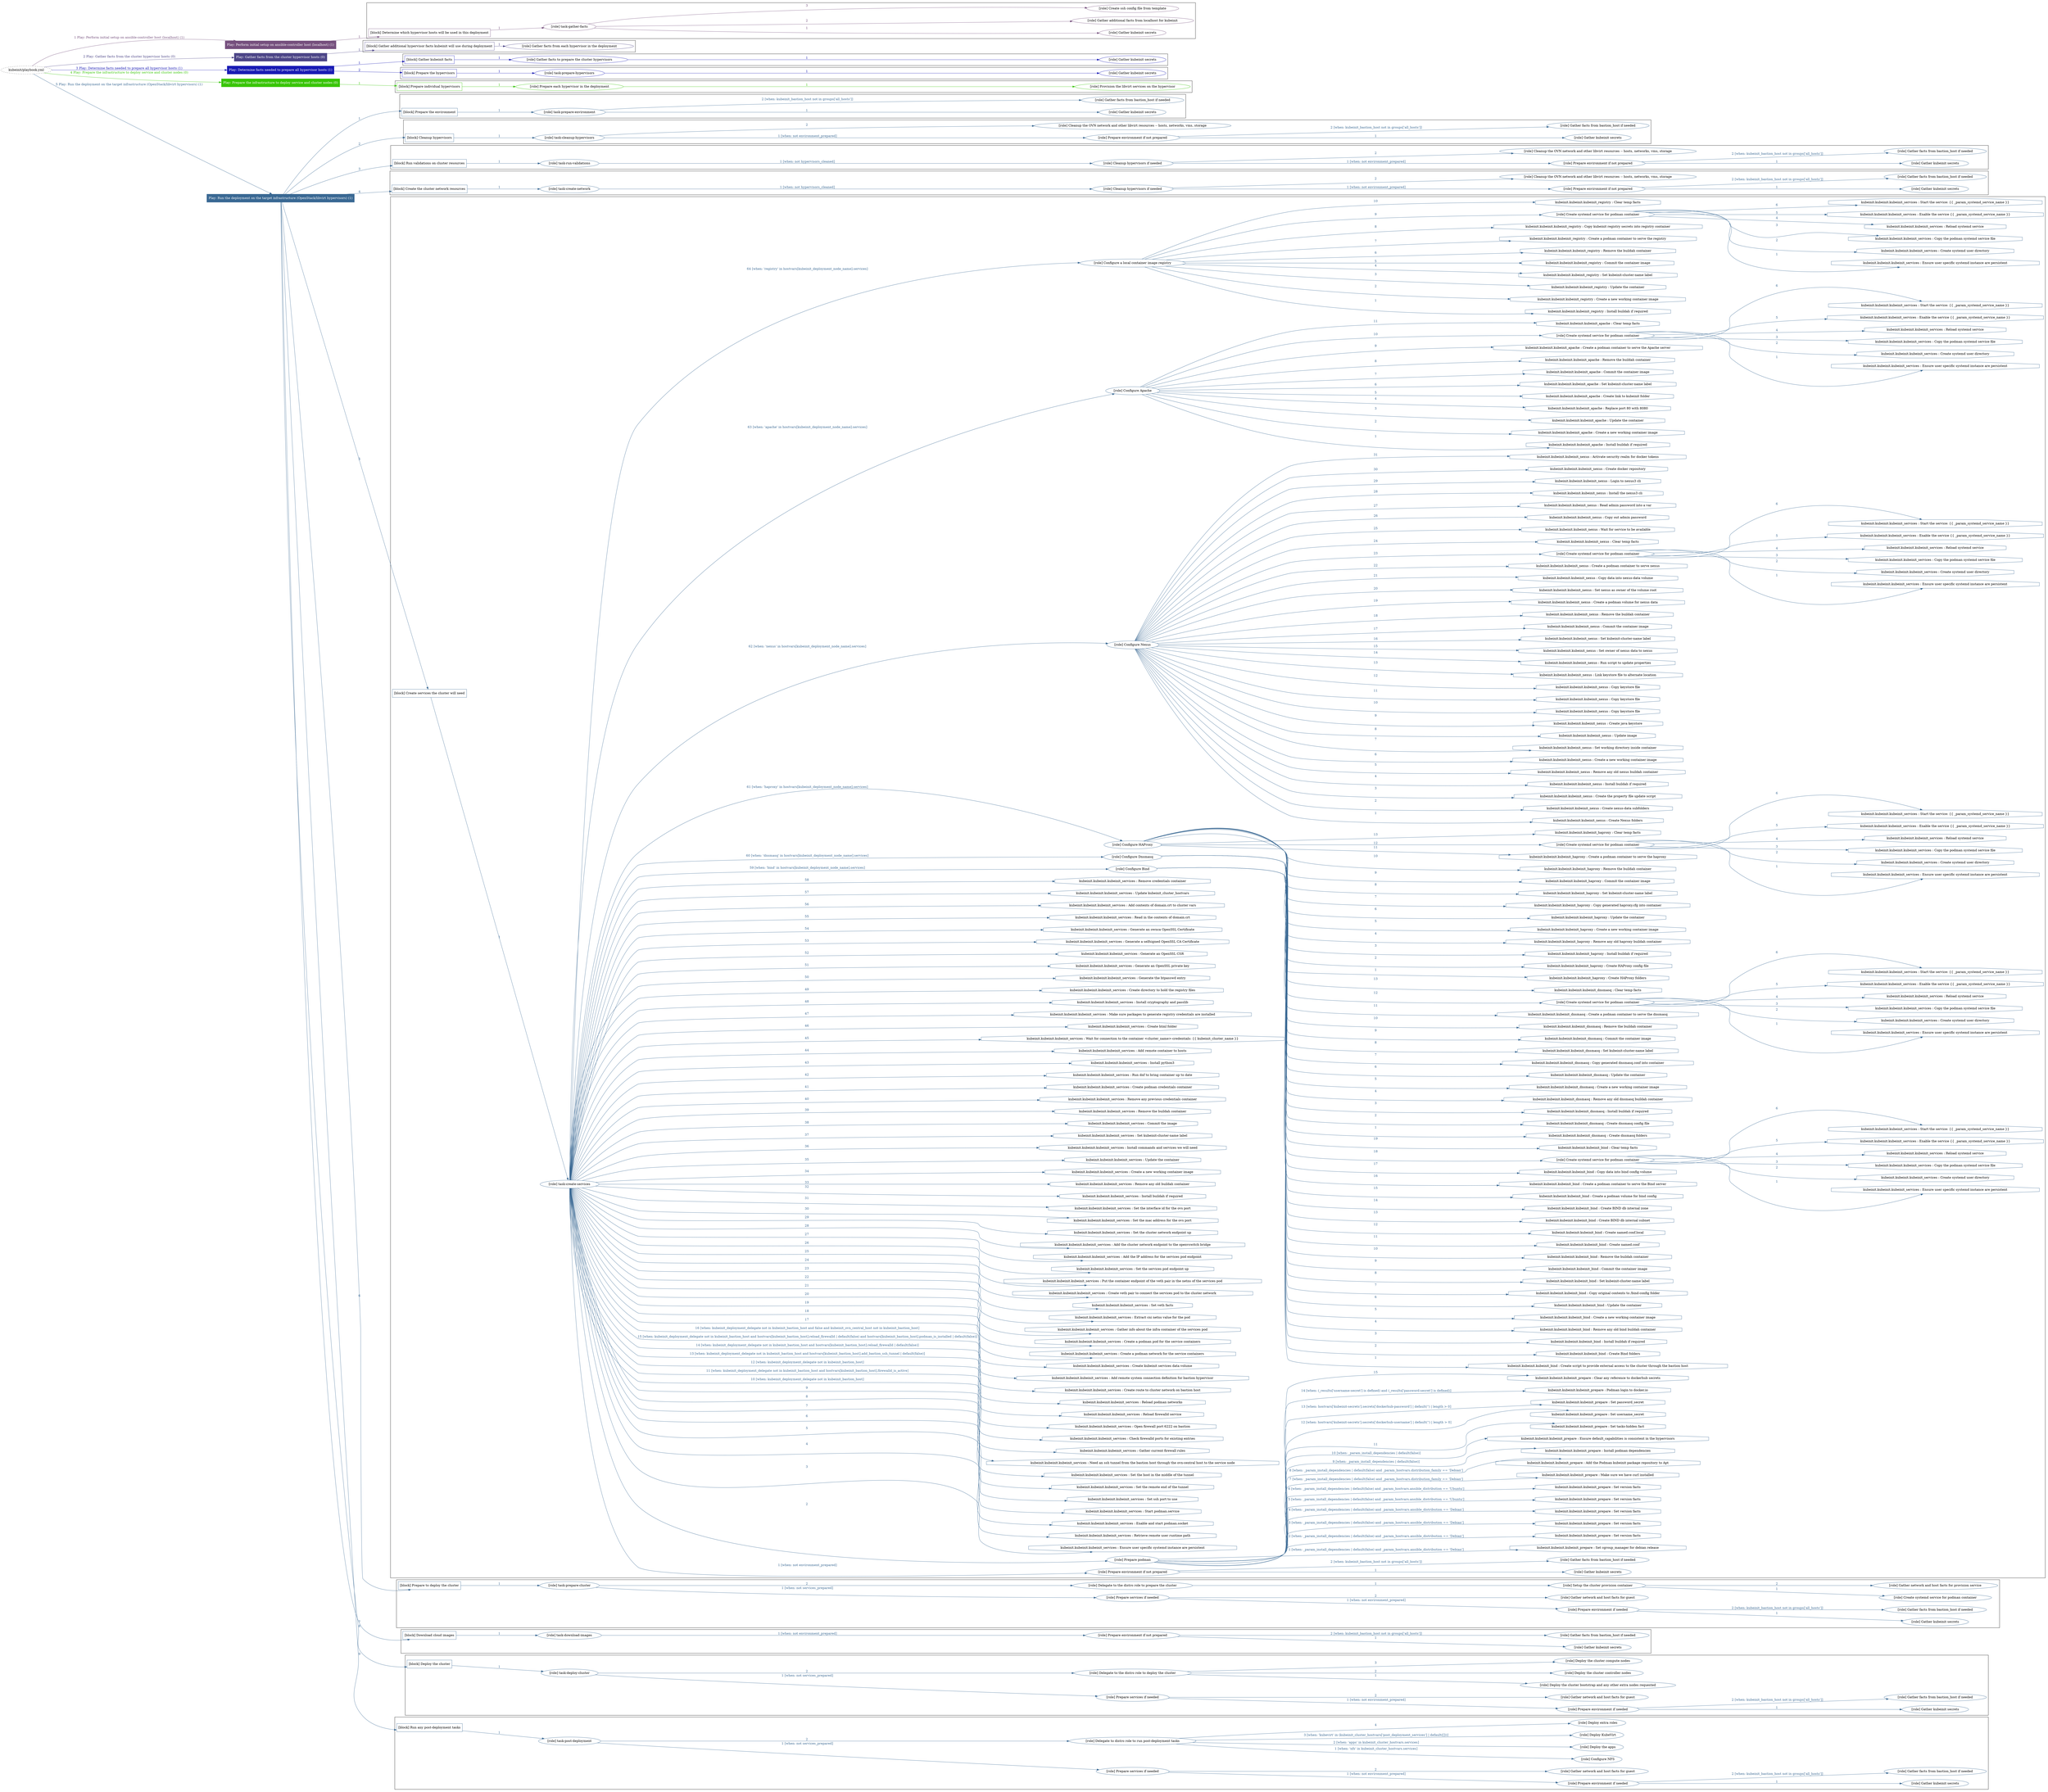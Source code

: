 digraph {
	graph [concentrate=true ordering=in rankdir=LR ratio=fill]
	edge [esep=5 sep=10]
	"kubeinit/playbook.yml" [URL="/home/runner/work/kubeinit/kubeinit/kubeinit/playbook.yml" id=playbook_576db32d style=dotted]
	"kubeinit/playbook.yml" -> play_ab72608c [label="1 Play: Perform initial setup on ansible-controller host (localhost) (1)" color="#754f7d" fontcolor="#754f7d" id=edge_play_ab72608c labeltooltip="1 Play: Perform initial setup on ansible-controller host (localhost) (1)" tooltip="1 Play: Perform initial setup on ansible-controller host (localhost) (1)"]
	subgraph "Play: Perform initial setup on ansible-controller host (localhost) (1)" {
		play_ab72608c [label="Play: Perform initial setup on ansible-controller host (localhost) (1)" URL="/home/runner/work/kubeinit/kubeinit/kubeinit/playbook.yml" color="#754f7d" fontcolor="#ffffff" id=play_ab72608c shape=box style=filled tooltip=localhost]
		play_ab72608c -> block_43f06c9e [label=1 color="#754f7d" fontcolor="#754f7d" id=edge_block_43f06c9e labeltooltip=1 tooltip=1]
		subgraph cluster_block_43f06c9e {
			block_43f06c9e [label="[block] Determine which hypervisor hosts will be used in this deployment" URL="/home/runner/work/kubeinit/kubeinit/kubeinit/playbook.yml" color="#754f7d" id=block_43f06c9e labeltooltip="Determine which hypervisor hosts will be used in this deployment" shape=box tooltip="Determine which hypervisor hosts will be used in this deployment"]
			block_43f06c9e -> role_f9df6d1c [label="1 " color="#754f7d" fontcolor="#754f7d" id=edge_role_f9df6d1c labeltooltip="1 " tooltip="1 "]
			subgraph "task-gather-facts" {
				role_f9df6d1c [label="[role] task-gather-facts" URL="/home/runner/work/kubeinit/kubeinit/kubeinit/playbook.yml" color="#754f7d" id=role_f9df6d1c tooltip="task-gather-facts"]
				role_f9df6d1c -> role_1f7ea51e [label="1 " color="#754f7d" fontcolor="#754f7d" id=edge_role_1f7ea51e labeltooltip="1 " tooltip="1 "]
				subgraph "Gather kubeinit secrets" {
					role_1f7ea51e [label="[role] Gather kubeinit secrets" URL="/home/runner/.ansible/collections/ansible_collections/kubeinit/kubeinit/roles/kubeinit_prepare/tasks/build_hypervisors_group.yml" color="#754f7d" id=role_1f7ea51e tooltip="Gather kubeinit secrets"]
				}
				role_f9df6d1c -> role_505c432f [label="2 " color="#754f7d" fontcolor="#754f7d" id=edge_role_505c432f labeltooltip="2 " tooltip="2 "]
				subgraph "Gather additional facts from localhost for kubeinit" {
					role_505c432f [label="[role] Gather additional facts from localhost for kubeinit" URL="/home/runner/.ansible/collections/ansible_collections/kubeinit/kubeinit/roles/kubeinit_prepare/tasks/build_hypervisors_group.yml" color="#754f7d" id=role_505c432f tooltip="Gather additional facts from localhost for kubeinit"]
				}
				role_f9df6d1c -> role_654447b0 [label="3 " color="#754f7d" fontcolor="#754f7d" id=edge_role_654447b0 labeltooltip="3 " tooltip="3 "]
				subgraph "Create ssh config file from template" {
					role_654447b0 [label="[role] Create ssh config file from template" URL="/home/runner/.ansible/collections/ansible_collections/kubeinit/kubeinit/roles/kubeinit_prepare/tasks/build_hypervisors_group.yml" color="#754f7d" id=role_654447b0 tooltip="Create ssh config file from template"]
				}
			}
		}
	}
	"kubeinit/playbook.yml" -> play_cce6225e [label="2 Play: Gather facts from the cluster hypervisor hosts (0)" color="#4c4587" fontcolor="#4c4587" id=edge_play_cce6225e labeltooltip="2 Play: Gather facts from the cluster hypervisor hosts (0)" tooltip="2 Play: Gather facts from the cluster hypervisor hosts (0)"]
	subgraph "Play: Gather facts from the cluster hypervisor hosts (0)" {
		play_cce6225e [label="Play: Gather facts from the cluster hypervisor hosts (0)" URL="/home/runner/work/kubeinit/kubeinit/kubeinit/playbook.yml" color="#4c4587" fontcolor="#ffffff" id=play_cce6225e shape=box style=filled tooltip="Play: Gather facts from the cluster hypervisor hosts (0)"]
		play_cce6225e -> block_a478ffe1 [label=1 color="#4c4587" fontcolor="#4c4587" id=edge_block_a478ffe1 labeltooltip=1 tooltip=1]
		subgraph cluster_block_a478ffe1 {
			block_a478ffe1 [label="[block] Gather additional hypervisor facts kubeinit will use during deployment" URL="/home/runner/work/kubeinit/kubeinit/kubeinit/playbook.yml" color="#4c4587" id=block_a478ffe1 labeltooltip="Gather additional hypervisor facts kubeinit will use during deployment" shape=box tooltip="Gather additional hypervisor facts kubeinit will use during deployment"]
			block_a478ffe1 -> role_611af9ca [label="1 " color="#4c4587" fontcolor="#4c4587" id=edge_role_611af9ca labeltooltip="1 " tooltip="1 "]
			subgraph "Gather facts from each hypervisor in the deployment" {
				role_611af9ca [label="[role] Gather facts from each hypervisor in the deployment" URL="/home/runner/work/kubeinit/kubeinit/kubeinit/playbook.yml" color="#4c4587" id=role_611af9ca tooltip="Gather facts from each hypervisor in the deployment"]
			}
		}
	}
	"kubeinit/playbook.yml" -> play_06adb600 [label="3 Play: Determine facts needed to prepare all hypervisor hosts (1)" color="#181ab4" fontcolor="#181ab4" id=edge_play_06adb600 labeltooltip="3 Play: Determine facts needed to prepare all hypervisor hosts (1)" tooltip="3 Play: Determine facts needed to prepare all hypervisor hosts (1)"]
	subgraph "Play: Determine facts needed to prepare all hypervisor hosts (1)" {
		play_06adb600 [label="Play: Determine facts needed to prepare all hypervisor hosts (1)" URL="/home/runner/work/kubeinit/kubeinit/kubeinit/playbook.yml" color="#181ab4" fontcolor="#ffffff" id=play_06adb600 shape=box style=filled tooltip=localhost]
		play_06adb600 -> block_5a4cdbe4 [label=1 color="#181ab4" fontcolor="#181ab4" id=edge_block_5a4cdbe4 labeltooltip=1 tooltip=1]
		subgraph cluster_block_5a4cdbe4 {
			block_5a4cdbe4 [label="[block] Gather kubeinit facts" URL="/home/runner/work/kubeinit/kubeinit/kubeinit/playbook.yml" color="#181ab4" id=block_5a4cdbe4 labeltooltip="Gather kubeinit facts" shape=box tooltip="Gather kubeinit facts"]
			block_5a4cdbe4 -> role_0b7ba24e [label="1 " color="#181ab4" fontcolor="#181ab4" id=edge_role_0b7ba24e labeltooltip="1 " tooltip="1 "]
			subgraph "Gather facts to prepare the cluster hypervisors" {
				role_0b7ba24e [label="[role] Gather facts to prepare the cluster hypervisors" URL="/home/runner/work/kubeinit/kubeinit/kubeinit/playbook.yml" color="#181ab4" id=role_0b7ba24e tooltip="Gather facts to prepare the cluster hypervisors"]
				role_0b7ba24e -> role_9deb88de [label="1 " color="#181ab4" fontcolor="#181ab4" id=edge_role_9deb88de labeltooltip="1 " tooltip="1 "]
				subgraph "Gather kubeinit secrets" {
					role_9deb88de [label="[role] Gather kubeinit secrets" URL="/home/runner/.ansible/collections/ansible_collections/kubeinit/kubeinit/roles/kubeinit_prepare/tasks/gather_kubeinit_facts.yml" color="#181ab4" id=role_9deb88de tooltip="Gather kubeinit secrets"]
				}
			}
		}
		play_06adb600 -> block_5ddab75e [label=2 color="#181ab4" fontcolor="#181ab4" id=edge_block_5ddab75e labeltooltip=2 tooltip=2]
		subgraph cluster_block_5ddab75e {
			block_5ddab75e [label="[block] Prepare the hypervisors" URL="/home/runner/work/kubeinit/kubeinit/kubeinit/playbook.yml" color="#181ab4" id=block_5ddab75e labeltooltip="Prepare the hypervisors" shape=box tooltip="Prepare the hypervisors"]
			block_5ddab75e -> role_314c5768 [label="1 " color="#181ab4" fontcolor="#181ab4" id=edge_role_314c5768 labeltooltip="1 " tooltip="1 "]
			subgraph "task-prepare-hypervisors" {
				role_314c5768 [label="[role] task-prepare-hypervisors" URL="/home/runner/work/kubeinit/kubeinit/kubeinit/playbook.yml" color="#181ab4" id=role_314c5768 tooltip="task-prepare-hypervisors"]
				role_314c5768 -> role_88777d0c [label="1 " color="#181ab4" fontcolor="#181ab4" id=edge_role_88777d0c labeltooltip="1 " tooltip="1 "]
				subgraph "Gather kubeinit secrets" {
					role_88777d0c [label="[role] Gather kubeinit secrets" URL="/home/runner/.ansible/collections/ansible_collections/kubeinit/kubeinit/roles/kubeinit_prepare/tasks/gather_kubeinit_facts.yml" color="#181ab4" id=role_88777d0c tooltip="Gather kubeinit secrets"]
				}
			}
		}
	}
	"kubeinit/playbook.yml" -> play_9e802819 [label="4 Play: Prepare the infrastructure to deploy service and cluster nodes (0)" color="#38c507" fontcolor="#38c507" id=edge_play_9e802819 labeltooltip="4 Play: Prepare the infrastructure to deploy service and cluster nodes (0)" tooltip="4 Play: Prepare the infrastructure to deploy service and cluster nodes (0)"]
	subgraph "Play: Prepare the infrastructure to deploy service and cluster nodes (0)" {
		play_9e802819 [label="Play: Prepare the infrastructure to deploy service and cluster nodes (0)" URL="/home/runner/work/kubeinit/kubeinit/kubeinit/playbook.yml" color="#38c507" fontcolor="#ffffff" id=play_9e802819 shape=box style=filled tooltip="Play: Prepare the infrastructure to deploy service and cluster nodes (0)"]
		play_9e802819 -> block_a2e75660 [label=1 color="#38c507" fontcolor="#38c507" id=edge_block_a2e75660 labeltooltip=1 tooltip=1]
		subgraph cluster_block_a2e75660 {
			block_a2e75660 [label="[block] Prepare individual hypervisors" URL="/home/runner/work/kubeinit/kubeinit/kubeinit/playbook.yml" color="#38c507" id=block_a2e75660 labeltooltip="Prepare individual hypervisors" shape=box tooltip="Prepare individual hypervisors"]
			block_a2e75660 -> role_6513eb06 [label="1 " color="#38c507" fontcolor="#38c507" id=edge_role_6513eb06 labeltooltip="1 " tooltip="1 "]
			subgraph "Prepare each hypervisor in the deployment" {
				role_6513eb06 [label="[role] Prepare each hypervisor in the deployment" URL="/home/runner/work/kubeinit/kubeinit/kubeinit/playbook.yml" color="#38c507" id=role_6513eb06 tooltip="Prepare each hypervisor in the deployment"]
				role_6513eb06 -> role_6c14cd0e [label="1 " color="#38c507" fontcolor="#38c507" id=edge_role_6c14cd0e labeltooltip="1 " tooltip="1 "]
				subgraph "Provision the libvirt services on the hypervisor" {
					role_6c14cd0e [label="[role] Provision the libvirt services on the hypervisor" URL="/home/runner/.ansible/collections/ansible_collections/kubeinit/kubeinit/roles/kubeinit_prepare/tasks/prepare_hypervisor.yml" color="#38c507" id=role_6c14cd0e tooltip="Provision the libvirt services on the hypervisor"]
				}
			}
		}
	}
	"kubeinit/playbook.yml" -> play_c05823c4 [label="5 Play: Run the deployment on the target infrastructure (OpenStack/libvirt hypervisors) (1)" color="#396893" fontcolor="#396893" id=edge_play_c05823c4 labeltooltip="5 Play: Run the deployment on the target infrastructure (OpenStack/libvirt hypervisors) (1)" tooltip="5 Play: Run the deployment on the target infrastructure (OpenStack/libvirt hypervisors) (1)"]
	subgraph "Play: Run the deployment on the target infrastructure (OpenStack/libvirt hypervisors) (1)" {
		play_c05823c4 [label="Play: Run the deployment on the target infrastructure (OpenStack/libvirt hypervisors) (1)" URL="/home/runner/work/kubeinit/kubeinit/kubeinit/playbook.yml" color="#396893" fontcolor="#ffffff" id=play_c05823c4 shape=box style=filled tooltip=localhost]
		play_c05823c4 -> block_873b43f3 [label=1 color="#396893" fontcolor="#396893" id=edge_block_873b43f3 labeltooltip=1 tooltip=1]
		subgraph cluster_block_873b43f3 {
			block_873b43f3 [label="[block] Prepare the environment" URL="/home/runner/work/kubeinit/kubeinit/kubeinit/playbook.yml" color="#396893" id=block_873b43f3 labeltooltip="Prepare the environment" shape=box tooltip="Prepare the environment"]
			block_873b43f3 -> role_487f5c50 [label="1 " color="#396893" fontcolor="#396893" id=edge_role_487f5c50 labeltooltip="1 " tooltip="1 "]
			subgraph "task-prepare-environment" {
				role_487f5c50 [label="[role] task-prepare-environment" URL="/home/runner/work/kubeinit/kubeinit/kubeinit/playbook.yml" color="#396893" id=role_487f5c50 tooltip="task-prepare-environment"]
				role_487f5c50 -> role_5a1416de [label="1 " color="#396893" fontcolor="#396893" id=edge_role_5a1416de labeltooltip="1 " tooltip="1 "]
				subgraph "Gather kubeinit secrets" {
					role_5a1416de [label="[role] Gather kubeinit secrets" URL="/home/runner/.ansible/collections/ansible_collections/kubeinit/kubeinit/roles/kubeinit_prepare/tasks/gather_kubeinit_facts.yml" color="#396893" id=role_5a1416de tooltip="Gather kubeinit secrets"]
				}
				role_487f5c50 -> role_831eea8d [label="2 [when: kubeinit_bastion_host not in groups['all_hosts']]" color="#396893" fontcolor="#396893" id=edge_role_831eea8d labeltooltip="2 [when: kubeinit_bastion_host not in groups['all_hosts']]" tooltip="2 [when: kubeinit_bastion_host not in groups['all_hosts']]"]
				subgraph "Gather facts from bastion_host if needed" {
					role_831eea8d [label="[role] Gather facts from bastion_host if needed" URL="/home/runner/.ansible/collections/ansible_collections/kubeinit/kubeinit/roles/kubeinit_prepare/tasks/main.yml" color="#396893" id=role_831eea8d tooltip="Gather facts from bastion_host if needed"]
				}
			}
		}
		play_c05823c4 -> block_1de76c9a [label=2 color="#396893" fontcolor="#396893" id=edge_block_1de76c9a labeltooltip=2 tooltip=2]
		subgraph cluster_block_1de76c9a {
			block_1de76c9a [label="[block] Cleanup hypervisors" URL="/home/runner/work/kubeinit/kubeinit/kubeinit/playbook.yml" color="#396893" id=block_1de76c9a labeltooltip="Cleanup hypervisors" shape=box tooltip="Cleanup hypervisors"]
			block_1de76c9a -> role_98ff1c2e [label="1 " color="#396893" fontcolor="#396893" id=edge_role_98ff1c2e labeltooltip="1 " tooltip="1 "]
			subgraph "task-cleanup-hypervisors" {
				role_98ff1c2e [label="[role] task-cleanup-hypervisors" URL="/home/runner/work/kubeinit/kubeinit/kubeinit/playbook.yml" color="#396893" id=role_98ff1c2e tooltip="task-cleanup-hypervisors"]
				role_98ff1c2e -> role_acf93f7b [label="1 [when: not environment_prepared]" color="#396893" fontcolor="#396893" id=edge_role_acf93f7b labeltooltip="1 [when: not environment_prepared]" tooltip="1 [when: not environment_prepared]"]
				subgraph "Prepare environment if not prepared" {
					role_acf93f7b [label="[role] Prepare environment if not prepared" URL="/home/runner/.ansible/collections/ansible_collections/kubeinit/kubeinit/roles/kubeinit_libvirt/tasks/cleanup_hypervisors.yml" color="#396893" id=role_acf93f7b tooltip="Prepare environment if not prepared"]
					role_acf93f7b -> role_9538c177 [label="1 " color="#396893" fontcolor="#396893" id=edge_role_9538c177 labeltooltip="1 " tooltip="1 "]
					subgraph "Gather kubeinit secrets" {
						role_9538c177 [label="[role] Gather kubeinit secrets" URL="/home/runner/.ansible/collections/ansible_collections/kubeinit/kubeinit/roles/kubeinit_prepare/tasks/gather_kubeinit_facts.yml" color="#396893" id=role_9538c177 tooltip="Gather kubeinit secrets"]
					}
					role_acf93f7b -> role_c1ec1927 [label="2 [when: kubeinit_bastion_host not in groups['all_hosts']]" color="#396893" fontcolor="#396893" id=edge_role_c1ec1927 labeltooltip="2 [when: kubeinit_bastion_host not in groups['all_hosts']]" tooltip="2 [when: kubeinit_bastion_host not in groups['all_hosts']]"]
					subgraph "Gather facts from bastion_host if needed" {
						role_c1ec1927 [label="[role] Gather facts from bastion_host if needed" URL="/home/runner/.ansible/collections/ansible_collections/kubeinit/kubeinit/roles/kubeinit_prepare/tasks/main.yml" color="#396893" id=role_c1ec1927 tooltip="Gather facts from bastion_host if needed"]
					}
				}
				role_98ff1c2e -> role_5ab3b705 [label="2 " color="#396893" fontcolor="#396893" id=edge_role_5ab3b705 labeltooltip="2 " tooltip="2 "]
				subgraph "Cleanup the OVN network and other libvirt resources -- hosts, networks, vms, storage" {
					role_5ab3b705 [label="[role] Cleanup the OVN network and other libvirt resources -- hosts, networks, vms, storage" URL="/home/runner/.ansible/collections/ansible_collections/kubeinit/kubeinit/roles/kubeinit_libvirt/tasks/cleanup_hypervisors.yml" color="#396893" id=role_5ab3b705 tooltip="Cleanup the OVN network and other libvirt resources -- hosts, networks, vms, storage"]
				}
			}
		}
		play_c05823c4 -> block_42123795 [label=3 color="#396893" fontcolor="#396893" id=edge_block_42123795 labeltooltip=3 tooltip=3]
		subgraph cluster_block_42123795 {
			block_42123795 [label="[block] Run validations on cluster resources" URL="/home/runner/work/kubeinit/kubeinit/kubeinit/playbook.yml" color="#396893" id=block_42123795 labeltooltip="Run validations on cluster resources" shape=box tooltip="Run validations on cluster resources"]
			block_42123795 -> role_9318c09f [label="1 " color="#396893" fontcolor="#396893" id=edge_role_9318c09f labeltooltip="1 " tooltip="1 "]
			subgraph "task-run-validations" {
				role_9318c09f [label="[role] task-run-validations" URL="/home/runner/work/kubeinit/kubeinit/kubeinit/playbook.yml" color="#396893" id=role_9318c09f tooltip="task-run-validations"]
				role_9318c09f -> role_3bc25a79 [label="1 [when: not hypervisors_cleaned]" color="#396893" fontcolor="#396893" id=edge_role_3bc25a79 labeltooltip="1 [when: not hypervisors_cleaned]" tooltip="1 [when: not hypervisors_cleaned]"]
				subgraph "Cleanup hypervisors if needed" {
					role_3bc25a79 [label="[role] Cleanup hypervisors if needed" URL="/home/runner/.ansible/collections/ansible_collections/kubeinit/kubeinit/roles/kubeinit_validations/tasks/main.yml" color="#396893" id=role_3bc25a79 tooltip="Cleanup hypervisors if needed"]
					role_3bc25a79 -> role_a8bd430f [label="1 [when: not environment_prepared]" color="#396893" fontcolor="#396893" id=edge_role_a8bd430f labeltooltip="1 [when: not environment_prepared]" tooltip="1 [when: not environment_prepared]"]
					subgraph "Prepare environment if not prepared" {
						role_a8bd430f [label="[role] Prepare environment if not prepared" URL="/home/runner/.ansible/collections/ansible_collections/kubeinit/kubeinit/roles/kubeinit_libvirt/tasks/cleanup_hypervisors.yml" color="#396893" id=role_a8bd430f tooltip="Prepare environment if not prepared"]
						role_a8bd430f -> role_9fb5bccb [label="1 " color="#396893" fontcolor="#396893" id=edge_role_9fb5bccb labeltooltip="1 " tooltip="1 "]
						subgraph "Gather kubeinit secrets" {
							role_9fb5bccb [label="[role] Gather kubeinit secrets" URL="/home/runner/.ansible/collections/ansible_collections/kubeinit/kubeinit/roles/kubeinit_prepare/tasks/gather_kubeinit_facts.yml" color="#396893" id=role_9fb5bccb tooltip="Gather kubeinit secrets"]
						}
						role_a8bd430f -> role_958be7a6 [label="2 [when: kubeinit_bastion_host not in groups['all_hosts']]" color="#396893" fontcolor="#396893" id=edge_role_958be7a6 labeltooltip="2 [when: kubeinit_bastion_host not in groups['all_hosts']]" tooltip="2 [when: kubeinit_bastion_host not in groups['all_hosts']]"]
						subgraph "Gather facts from bastion_host if needed" {
							role_958be7a6 [label="[role] Gather facts from bastion_host if needed" URL="/home/runner/.ansible/collections/ansible_collections/kubeinit/kubeinit/roles/kubeinit_prepare/tasks/main.yml" color="#396893" id=role_958be7a6 tooltip="Gather facts from bastion_host if needed"]
						}
					}
					role_3bc25a79 -> role_89ac5a98 [label="2 " color="#396893" fontcolor="#396893" id=edge_role_89ac5a98 labeltooltip="2 " tooltip="2 "]
					subgraph "Cleanup the OVN network and other libvirt resources -- hosts, networks, vms, storage" {
						role_89ac5a98 [label="[role] Cleanup the OVN network and other libvirt resources -- hosts, networks, vms, storage" URL="/home/runner/.ansible/collections/ansible_collections/kubeinit/kubeinit/roles/kubeinit_libvirt/tasks/cleanup_hypervisors.yml" color="#396893" id=role_89ac5a98 tooltip="Cleanup the OVN network and other libvirt resources -- hosts, networks, vms, storage"]
					}
				}
			}
		}
		play_c05823c4 -> block_bd4ed468 [label=4 color="#396893" fontcolor="#396893" id=edge_block_bd4ed468 labeltooltip=4 tooltip=4]
		subgraph cluster_block_bd4ed468 {
			block_bd4ed468 [label="[block] Create the cluster network resources" URL="/home/runner/work/kubeinit/kubeinit/kubeinit/playbook.yml" color="#396893" id=block_bd4ed468 labeltooltip="Create the cluster network resources" shape=box tooltip="Create the cluster network resources"]
			block_bd4ed468 -> role_c5fec566 [label="1 " color="#396893" fontcolor="#396893" id=edge_role_c5fec566 labeltooltip="1 " tooltip="1 "]
			subgraph "task-create-network" {
				role_c5fec566 [label="[role] task-create-network" URL="/home/runner/work/kubeinit/kubeinit/kubeinit/playbook.yml" color="#396893" id=role_c5fec566 tooltip="task-create-network"]
				role_c5fec566 -> role_5b6c587e [label="1 [when: not hypervisors_cleaned]" color="#396893" fontcolor="#396893" id=edge_role_5b6c587e labeltooltip="1 [when: not hypervisors_cleaned]" tooltip="1 [when: not hypervisors_cleaned]"]
				subgraph "Cleanup hypervisors if needed" {
					role_5b6c587e [label="[role] Cleanup hypervisors if needed" URL="/home/runner/.ansible/collections/ansible_collections/kubeinit/kubeinit/roles/kubeinit_libvirt/tasks/create_network.yml" color="#396893" id=role_5b6c587e tooltip="Cleanup hypervisors if needed"]
					role_5b6c587e -> role_2413bda3 [label="1 [when: not environment_prepared]" color="#396893" fontcolor="#396893" id=edge_role_2413bda3 labeltooltip="1 [when: not environment_prepared]" tooltip="1 [when: not environment_prepared]"]
					subgraph "Prepare environment if not prepared" {
						role_2413bda3 [label="[role] Prepare environment if not prepared" URL="/home/runner/.ansible/collections/ansible_collections/kubeinit/kubeinit/roles/kubeinit_libvirt/tasks/cleanup_hypervisors.yml" color="#396893" id=role_2413bda3 tooltip="Prepare environment if not prepared"]
						role_2413bda3 -> role_929a5cfb [label="1 " color="#396893" fontcolor="#396893" id=edge_role_929a5cfb labeltooltip="1 " tooltip="1 "]
						subgraph "Gather kubeinit secrets" {
							role_929a5cfb [label="[role] Gather kubeinit secrets" URL="/home/runner/.ansible/collections/ansible_collections/kubeinit/kubeinit/roles/kubeinit_prepare/tasks/gather_kubeinit_facts.yml" color="#396893" id=role_929a5cfb tooltip="Gather kubeinit secrets"]
						}
						role_2413bda3 -> role_c4ef35b7 [label="2 [when: kubeinit_bastion_host not in groups['all_hosts']]" color="#396893" fontcolor="#396893" id=edge_role_c4ef35b7 labeltooltip="2 [when: kubeinit_bastion_host not in groups['all_hosts']]" tooltip="2 [when: kubeinit_bastion_host not in groups['all_hosts']]"]
						subgraph "Gather facts from bastion_host if needed" {
							role_c4ef35b7 [label="[role] Gather facts from bastion_host if needed" URL="/home/runner/.ansible/collections/ansible_collections/kubeinit/kubeinit/roles/kubeinit_prepare/tasks/main.yml" color="#396893" id=role_c4ef35b7 tooltip="Gather facts from bastion_host if needed"]
						}
					}
					role_5b6c587e -> role_0ab3aef6 [label="2 " color="#396893" fontcolor="#396893" id=edge_role_0ab3aef6 labeltooltip="2 " tooltip="2 "]
					subgraph "Cleanup the OVN network and other libvirt resources -- hosts, networks, vms, storage" {
						role_0ab3aef6 [label="[role] Cleanup the OVN network and other libvirt resources -- hosts, networks, vms, storage" URL="/home/runner/.ansible/collections/ansible_collections/kubeinit/kubeinit/roles/kubeinit_libvirt/tasks/cleanup_hypervisors.yml" color="#396893" id=role_0ab3aef6 tooltip="Cleanup the OVN network and other libvirt resources -- hosts, networks, vms, storage"]
					}
				}
			}
		}
		play_c05823c4 -> block_622fd3be [label=5 color="#396893" fontcolor="#396893" id=edge_block_622fd3be labeltooltip=5 tooltip=5]
		subgraph cluster_block_622fd3be {
			block_622fd3be [label="[block] Create services the cluster will need" URL="/home/runner/work/kubeinit/kubeinit/kubeinit/playbook.yml" color="#396893" id=block_622fd3be labeltooltip="Create services the cluster will need" shape=box tooltip="Create services the cluster will need"]
			block_622fd3be -> role_64d76cf0 [label="1 " color="#396893" fontcolor="#396893" id=edge_role_64d76cf0 labeltooltip="1 " tooltip="1 "]
			subgraph "task-create-services" {
				role_64d76cf0 [label="[role] task-create-services" URL="/home/runner/work/kubeinit/kubeinit/kubeinit/playbook.yml" color="#396893" id=role_64d76cf0 tooltip="task-create-services"]
				role_64d76cf0 -> role_7a50d50f [label="1 [when: not environment_prepared]" color="#396893" fontcolor="#396893" id=edge_role_7a50d50f labeltooltip="1 [when: not environment_prepared]" tooltip="1 [when: not environment_prepared]"]
				subgraph "Prepare environment if not prepared" {
					role_7a50d50f [label="[role] Prepare environment if not prepared" URL="/home/runner/.ansible/collections/ansible_collections/kubeinit/kubeinit/roles/kubeinit_services/tasks/main.yml" color="#396893" id=role_7a50d50f tooltip="Prepare environment if not prepared"]
					role_7a50d50f -> role_99c19565 [label="1 " color="#396893" fontcolor="#396893" id=edge_role_99c19565 labeltooltip="1 " tooltip="1 "]
					subgraph "Gather kubeinit secrets" {
						role_99c19565 [label="[role] Gather kubeinit secrets" URL="/home/runner/.ansible/collections/ansible_collections/kubeinit/kubeinit/roles/kubeinit_prepare/tasks/gather_kubeinit_facts.yml" color="#396893" id=role_99c19565 tooltip="Gather kubeinit secrets"]
					}
					role_7a50d50f -> role_6487ffb3 [label="2 [when: kubeinit_bastion_host not in groups['all_hosts']]" color="#396893" fontcolor="#396893" id=edge_role_6487ffb3 labeltooltip="2 [when: kubeinit_bastion_host not in groups['all_hosts']]" tooltip="2 [when: kubeinit_bastion_host not in groups['all_hosts']]"]
					subgraph "Gather facts from bastion_host if needed" {
						role_6487ffb3 [label="[role] Gather facts from bastion_host if needed" URL="/home/runner/.ansible/collections/ansible_collections/kubeinit/kubeinit/roles/kubeinit_prepare/tasks/main.yml" color="#396893" id=role_6487ffb3 tooltip="Gather facts from bastion_host if needed"]
					}
				}
				role_64d76cf0 -> role_91048ed1 [label="2 " color="#396893" fontcolor="#396893" id=edge_role_91048ed1 labeltooltip="2 " tooltip="2 "]
				subgraph "Prepare podman" {
					role_91048ed1 [label="[role] Prepare podman" URL="/home/runner/.ansible/collections/ansible_collections/kubeinit/kubeinit/roles/kubeinit_services/tasks/00_create_service_pod.yml" color="#396893" id=role_91048ed1 tooltip="Prepare podman"]
					task_77c9277a [label="kubeinit.kubeinit.kubeinit_prepare : Set cgroup_manager for debian release" URL="/home/runner/.ansible/collections/ansible_collections/kubeinit/kubeinit/roles/kubeinit_prepare/tasks/prepare_podman.yml" color="#396893" id=task_77c9277a shape=octagon tooltip="kubeinit.kubeinit.kubeinit_prepare : Set cgroup_manager for debian release"]
					role_91048ed1 -> task_77c9277a [label="1 [when: _param_install_dependencies | default(false) and _param_hostvars.ansible_distribution == 'Debian']" color="#396893" fontcolor="#396893" id=edge_task_77c9277a labeltooltip="1 [when: _param_install_dependencies | default(false) and _param_hostvars.ansible_distribution == 'Debian']" tooltip="1 [when: _param_install_dependencies | default(false) and _param_hostvars.ansible_distribution == 'Debian']"]
					task_e33235c8 [label="kubeinit.kubeinit.kubeinit_prepare : Set version facts" URL="/home/runner/.ansible/collections/ansible_collections/kubeinit/kubeinit/roles/kubeinit_prepare/tasks/prepare_podman.yml" color="#396893" id=task_e33235c8 shape=octagon tooltip="kubeinit.kubeinit.kubeinit_prepare : Set version facts"]
					role_91048ed1 -> task_e33235c8 [label="2 [when: _param_install_dependencies | default(false) and _param_hostvars.ansible_distribution == 'Debian']" color="#396893" fontcolor="#396893" id=edge_task_e33235c8 labeltooltip="2 [when: _param_install_dependencies | default(false) and _param_hostvars.ansible_distribution == 'Debian']" tooltip="2 [when: _param_install_dependencies | default(false) and _param_hostvars.ansible_distribution == 'Debian']"]
					task_b6e79bdc [label="kubeinit.kubeinit.kubeinit_prepare : Set version facts" URL="/home/runner/.ansible/collections/ansible_collections/kubeinit/kubeinit/roles/kubeinit_prepare/tasks/prepare_podman.yml" color="#396893" id=task_b6e79bdc shape=octagon tooltip="kubeinit.kubeinit.kubeinit_prepare : Set version facts"]
					role_91048ed1 -> task_b6e79bdc [label="3 [when: _param_install_dependencies | default(false) and _param_hostvars.ansible_distribution == 'Debian']" color="#396893" fontcolor="#396893" id=edge_task_b6e79bdc labeltooltip="3 [when: _param_install_dependencies | default(false) and _param_hostvars.ansible_distribution == 'Debian']" tooltip="3 [when: _param_install_dependencies | default(false) and _param_hostvars.ansible_distribution == 'Debian']"]
					task_b2d77975 [label="kubeinit.kubeinit.kubeinit_prepare : Set version facts" URL="/home/runner/.ansible/collections/ansible_collections/kubeinit/kubeinit/roles/kubeinit_prepare/tasks/prepare_podman.yml" color="#396893" id=task_b2d77975 shape=octagon tooltip="kubeinit.kubeinit.kubeinit_prepare : Set version facts"]
					role_91048ed1 -> task_b2d77975 [label="4 [when: _param_install_dependencies | default(false) and _param_hostvars.ansible_distribution == 'Debian']" color="#396893" fontcolor="#396893" id=edge_task_b2d77975 labeltooltip="4 [when: _param_install_dependencies | default(false) and _param_hostvars.ansible_distribution == 'Debian']" tooltip="4 [when: _param_install_dependencies | default(false) and _param_hostvars.ansible_distribution == 'Debian']"]
					task_ae0c4171 [label="kubeinit.kubeinit.kubeinit_prepare : Set version facts" URL="/home/runner/.ansible/collections/ansible_collections/kubeinit/kubeinit/roles/kubeinit_prepare/tasks/prepare_podman.yml" color="#396893" id=task_ae0c4171 shape=octagon tooltip="kubeinit.kubeinit.kubeinit_prepare : Set version facts"]
					role_91048ed1 -> task_ae0c4171 [label="5 [when: _param_install_dependencies | default(false) and _param_hostvars.ansible_distribution == 'Ubuntu']" color="#396893" fontcolor="#396893" id=edge_task_ae0c4171 labeltooltip="5 [when: _param_install_dependencies | default(false) and _param_hostvars.ansible_distribution == 'Ubuntu']" tooltip="5 [when: _param_install_dependencies | default(false) and _param_hostvars.ansible_distribution == 'Ubuntu']"]
					task_fa0ce78f [label="kubeinit.kubeinit.kubeinit_prepare : Set version facts" URL="/home/runner/.ansible/collections/ansible_collections/kubeinit/kubeinit/roles/kubeinit_prepare/tasks/prepare_podman.yml" color="#396893" id=task_fa0ce78f shape=octagon tooltip="kubeinit.kubeinit.kubeinit_prepare : Set version facts"]
					role_91048ed1 -> task_fa0ce78f [label="6 [when: _param_install_dependencies | default(false) and _param_hostvars.ansible_distribution == 'Ubuntu']" color="#396893" fontcolor="#396893" id=edge_task_fa0ce78f labeltooltip="6 [when: _param_install_dependencies | default(false) and _param_hostvars.ansible_distribution == 'Ubuntu']" tooltip="6 [when: _param_install_dependencies | default(false) and _param_hostvars.ansible_distribution == 'Ubuntu']"]
					task_4b9aa2d6 [label="kubeinit.kubeinit.kubeinit_prepare : Make sure we have curl installed" URL="/home/runner/.ansible/collections/ansible_collections/kubeinit/kubeinit/roles/kubeinit_prepare/tasks/prepare_podman.yml" color="#396893" id=task_4b9aa2d6 shape=octagon tooltip="kubeinit.kubeinit.kubeinit_prepare : Make sure we have curl installed"]
					role_91048ed1 -> task_4b9aa2d6 [label="7 [when: _param_install_dependencies | default(false) and _param_hostvars.distribution_family == 'Debian']" color="#396893" fontcolor="#396893" id=edge_task_4b9aa2d6 labeltooltip="7 [when: _param_install_dependencies | default(false) and _param_hostvars.distribution_family == 'Debian']" tooltip="7 [when: _param_install_dependencies | default(false) and _param_hostvars.distribution_family == 'Debian']"]
					task_14088e42 [label="kubeinit.kubeinit.kubeinit_prepare : Add the Podman kubeinit package repository to Apt" URL="/home/runner/.ansible/collections/ansible_collections/kubeinit/kubeinit/roles/kubeinit_prepare/tasks/prepare_podman.yml" color="#396893" id=task_14088e42 shape=octagon tooltip="kubeinit.kubeinit.kubeinit_prepare : Add the Podman kubeinit package repository to Apt"]
					role_91048ed1 -> task_14088e42 [label="8 [when: _param_install_dependencies | default(false) and _param_hostvars.distribution_family == 'Debian']" color="#396893" fontcolor="#396893" id=edge_task_14088e42 labeltooltip="8 [when: _param_install_dependencies | default(false) and _param_hostvars.distribution_family == 'Debian']" tooltip="8 [when: _param_install_dependencies | default(false) and _param_hostvars.distribution_family == 'Debian']"]
					task_73d9e08d [label="kubeinit.kubeinit.kubeinit_prepare : Install podman dependencies" URL="/home/runner/.ansible/collections/ansible_collections/kubeinit/kubeinit/roles/kubeinit_prepare/tasks/prepare_podman.yml" color="#396893" id=task_73d9e08d shape=octagon tooltip="kubeinit.kubeinit.kubeinit_prepare : Install podman dependencies"]
					role_91048ed1 -> task_73d9e08d [label="9 [when: _param_install_dependencies | default(false)]" color="#396893" fontcolor="#396893" id=edge_task_73d9e08d labeltooltip="9 [when: _param_install_dependencies | default(false)]" tooltip="9 [when: _param_install_dependencies | default(false)]"]
					task_14e7346a [label="kubeinit.kubeinit.kubeinit_prepare : Ensure default_capabilities is consistent in the hypervisors" URL="/home/runner/.ansible/collections/ansible_collections/kubeinit/kubeinit/roles/kubeinit_prepare/tasks/prepare_podman.yml" color="#396893" id=task_14e7346a shape=octagon tooltip="kubeinit.kubeinit.kubeinit_prepare : Ensure default_capabilities is consistent in the hypervisors"]
					role_91048ed1 -> task_14e7346a [label="10 [when: _param_install_dependencies | default(false)]" color="#396893" fontcolor="#396893" id=edge_task_14e7346a labeltooltip="10 [when: _param_install_dependencies | default(false)]" tooltip="10 [when: _param_install_dependencies | default(false)]"]
					task_485a6898 [label="kubeinit.kubeinit.kubeinit_prepare : Set tasks-hidden fact" URL="/home/runner/.ansible/collections/ansible_collections/kubeinit/kubeinit/roles/kubeinit_prepare/tasks/prepare_podman.yml" color="#396893" id=task_485a6898 shape=octagon tooltip="kubeinit.kubeinit.kubeinit_prepare : Set tasks-hidden fact"]
					role_91048ed1 -> task_485a6898 [label="11 " color="#396893" fontcolor="#396893" id=edge_task_485a6898 labeltooltip="11 " tooltip="11 "]
					task_cede9347 [label="kubeinit.kubeinit.kubeinit_prepare : Set username_secret" URL="/home/runner/.ansible/collections/ansible_collections/kubeinit/kubeinit/roles/kubeinit_prepare/tasks/prepare_podman.yml" color="#396893" id=task_cede9347 shape=octagon tooltip="kubeinit.kubeinit.kubeinit_prepare : Set username_secret"]
					role_91048ed1 -> task_cede9347 [label="12 [when: hostvars['kubeinit-secrets'].secrets['dockerhub-username'] | default('') | length > 0]" color="#396893" fontcolor="#396893" id=edge_task_cede9347 labeltooltip="12 [when: hostvars['kubeinit-secrets'].secrets['dockerhub-username'] | default('') | length > 0]" tooltip="12 [when: hostvars['kubeinit-secrets'].secrets['dockerhub-username'] | default('') | length > 0]"]
					task_e336aa44 [label="kubeinit.kubeinit.kubeinit_prepare : Set password_secret" URL="/home/runner/.ansible/collections/ansible_collections/kubeinit/kubeinit/roles/kubeinit_prepare/tasks/prepare_podman.yml" color="#396893" id=task_e336aa44 shape=octagon tooltip="kubeinit.kubeinit.kubeinit_prepare : Set password_secret"]
					role_91048ed1 -> task_e336aa44 [label="13 [when: hostvars['kubeinit-secrets'].secrets['dockerhub-password'] | default('') | length > 0]" color="#396893" fontcolor="#396893" id=edge_task_e336aa44 labeltooltip="13 [when: hostvars['kubeinit-secrets'].secrets['dockerhub-password'] | default('') | length > 0]" tooltip="13 [when: hostvars['kubeinit-secrets'].secrets['dockerhub-password'] | default('') | length > 0]"]
					task_421144d9 [label="kubeinit.kubeinit.kubeinit_prepare : Podman login to docker.io" URL="/home/runner/.ansible/collections/ansible_collections/kubeinit/kubeinit/roles/kubeinit_prepare/tasks/prepare_podman.yml" color="#396893" id=task_421144d9 shape=octagon tooltip="kubeinit.kubeinit.kubeinit_prepare : Podman login to docker.io"]
					role_91048ed1 -> task_421144d9 [label="14 [when: (_results['username-secret'] is defined) and (_results['password-secret'] is defined)]" color="#396893" fontcolor="#396893" id=edge_task_421144d9 labeltooltip="14 [when: (_results['username-secret'] is defined) and (_results['password-secret'] is defined)]" tooltip="14 [when: (_results['username-secret'] is defined) and (_results['password-secret'] is defined)]"]
					task_8a146e19 [label="kubeinit.kubeinit.kubeinit_prepare : Clear any reference to dockerhub secrets" URL="/home/runner/.ansible/collections/ansible_collections/kubeinit/kubeinit/roles/kubeinit_prepare/tasks/prepare_podman.yml" color="#396893" id=task_8a146e19 shape=octagon tooltip="kubeinit.kubeinit.kubeinit_prepare : Clear any reference to dockerhub secrets"]
					role_91048ed1 -> task_8a146e19 [label="15 " color="#396893" fontcolor="#396893" id=edge_task_8a146e19 labeltooltip="15 " tooltip="15 "]
				}
				task_604ebbf8 [label="kubeinit.kubeinit.kubeinit_services : Ensure user specific systemd instance are persistent" URL="/home/runner/.ansible/collections/ansible_collections/kubeinit/kubeinit/roles/kubeinit_services/tasks/00_create_service_pod.yml" color="#396893" id=task_604ebbf8 shape=octagon tooltip="kubeinit.kubeinit.kubeinit_services : Ensure user specific systemd instance are persistent"]
				role_64d76cf0 -> task_604ebbf8 [label="3 " color="#396893" fontcolor="#396893" id=edge_task_604ebbf8 labeltooltip="3 " tooltip="3 "]
				task_56cf90e4 [label="kubeinit.kubeinit.kubeinit_services : Retrieve remote user runtime path" URL="/home/runner/.ansible/collections/ansible_collections/kubeinit/kubeinit/roles/kubeinit_services/tasks/00_create_service_pod.yml" color="#396893" id=task_56cf90e4 shape=octagon tooltip="kubeinit.kubeinit.kubeinit_services : Retrieve remote user runtime path"]
				role_64d76cf0 -> task_56cf90e4 [label="4 " color="#396893" fontcolor="#396893" id=edge_task_56cf90e4 labeltooltip="4 " tooltip="4 "]
				task_43bd344f [label="kubeinit.kubeinit.kubeinit_services : Enable and start podman.socket" URL="/home/runner/.ansible/collections/ansible_collections/kubeinit/kubeinit/roles/kubeinit_services/tasks/00_create_service_pod.yml" color="#396893" id=task_43bd344f shape=octagon tooltip="kubeinit.kubeinit.kubeinit_services : Enable and start podman.socket"]
				role_64d76cf0 -> task_43bd344f [label="5 " color="#396893" fontcolor="#396893" id=edge_task_43bd344f labeltooltip="5 " tooltip="5 "]
				task_b6228f04 [label="kubeinit.kubeinit.kubeinit_services : Start podman.service" URL="/home/runner/.ansible/collections/ansible_collections/kubeinit/kubeinit/roles/kubeinit_services/tasks/00_create_service_pod.yml" color="#396893" id=task_b6228f04 shape=octagon tooltip="kubeinit.kubeinit.kubeinit_services : Start podman.service"]
				role_64d76cf0 -> task_b6228f04 [label="6 " color="#396893" fontcolor="#396893" id=edge_task_b6228f04 labeltooltip="6 " tooltip="6 "]
				task_d891276c [label="kubeinit.kubeinit.kubeinit_services : Set ssh port to use" URL="/home/runner/.ansible/collections/ansible_collections/kubeinit/kubeinit/roles/kubeinit_services/tasks/00_create_service_pod.yml" color="#396893" id=task_d891276c shape=octagon tooltip="kubeinit.kubeinit.kubeinit_services : Set ssh port to use"]
				role_64d76cf0 -> task_d891276c [label="7 " color="#396893" fontcolor="#396893" id=edge_task_d891276c labeltooltip="7 " tooltip="7 "]
				task_27cf1f33 [label="kubeinit.kubeinit.kubeinit_services : Set the remote end of the tunnel" URL="/home/runner/.ansible/collections/ansible_collections/kubeinit/kubeinit/roles/kubeinit_services/tasks/00_create_service_pod.yml" color="#396893" id=task_27cf1f33 shape=octagon tooltip="kubeinit.kubeinit.kubeinit_services : Set the remote end of the tunnel"]
				role_64d76cf0 -> task_27cf1f33 [label="8 " color="#396893" fontcolor="#396893" id=edge_task_27cf1f33 labeltooltip="8 " tooltip="8 "]
				task_0c13ca66 [label="kubeinit.kubeinit.kubeinit_services : Set the host in the middle of the tunnel" URL="/home/runner/.ansible/collections/ansible_collections/kubeinit/kubeinit/roles/kubeinit_services/tasks/00_create_service_pod.yml" color="#396893" id=task_0c13ca66 shape=octagon tooltip="kubeinit.kubeinit.kubeinit_services : Set the host in the middle of the tunnel"]
				role_64d76cf0 -> task_0c13ca66 [label="9 " color="#396893" fontcolor="#396893" id=edge_task_0c13ca66 labeltooltip="9 " tooltip="9 "]
				task_90dd326b [label="kubeinit.kubeinit.kubeinit_services : Need an ssh tunnel from the bastion host through the ovn-central host to the service node" URL="/home/runner/.ansible/collections/ansible_collections/kubeinit/kubeinit/roles/kubeinit_services/tasks/00_create_service_pod.yml" color="#396893" id=task_90dd326b shape=octagon tooltip="kubeinit.kubeinit.kubeinit_services : Need an ssh tunnel from the bastion host through the ovn-central host to the service node"]
				role_64d76cf0 -> task_90dd326b [label="10 [when: kubeinit_deployment_delegate not in kubeinit_bastion_host]" color="#396893" fontcolor="#396893" id=edge_task_90dd326b labeltooltip="10 [when: kubeinit_deployment_delegate not in kubeinit_bastion_host]" tooltip="10 [when: kubeinit_deployment_delegate not in kubeinit_bastion_host]"]
				task_b0ae78d2 [label="kubeinit.kubeinit.kubeinit_services : Gather current firewall rules" URL="/home/runner/.ansible/collections/ansible_collections/kubeinit/kubeinit/roles/kubeinit_services/tasks/00_create_service_pod.yml" color="#396893" id=task_b0ae78d2 shape=octagon tooltip="kubeinit.kubeinit.kubeinit_services : Gather current firewall rules"]
				role_64d76cf0 -> task_b0ae78d2 [label="11 [when: kubeinit_deployment_delegate not in kubeinit_bastion_host and hostvars[kubeinit_bastion_host].firewalld_is_active]" color="#396893" fontcolor="#396893" id=edge_task_b0ae78d2 labeltooltip="11 [when: kubeinit_deployment_delegate not in kubeinit_bastion_host and hostvars[kubeinit_bastion_host].firewalld_is_active]" tooltip="11 [when: kubeinit_deployment_delegate not in kubeinit_bastion_host and hostvars[kubeinit_bastion_host].firewalld_is_active]"]
				task_47900a96 [label="kubeinit.kubeinit.kubeinit_services : Check firewalld ports for existing entries" URL="/home/runner/.ansible/collections/ansible_collections/kubeinit/kubeinit/roles/kubeinit_services/tasks/00_create_service_pod.yml" color="#396893" id=task_47900a96 shape=octagon tooltip="kubeinit.kubeinit.kubeinit_services : Check firewalld ports for existing entries"]
				role_64d76cf0 -> task_47900a96 [label="12 [when: kubeinit_deployment_delegate not in kubeinit_bastion_host]" color="#396893" fontcolor="#396893" id=edge_task_47900a96 labeltooltip="12 [when: kubeinit_deployment_delegate not in kubeinit_bastion_host]" tooltip="12 [when: kubeinit_deployment_delegate not in kubeinit_bastion_host]"]
				task_cb5a6a09 [label="kubeinit.kubeinit.kubeinit_services : Open firewall port 6222 on bastion" URL="/home/runner/.ansible/collections/ansible_collections/kubeinit/kubeinit/roles/kubeinit_services/tasks/00_create_service_pod.yml" color="#396893" id=task_cb5a6a09 shape=octagon tooltip="kubeinit.kubeinit.kubeinit_services : Open firewall port 6222 on bastion"]
				role_64d76cf0 -> task_cb5a6a09 [label="13 [when: kubeinit_deployment_delegate not in kubeinit_bastion_host and hostvars[kubeinit_bastion_host].add_bastion_ssh_tunnel | default(false)]" color="#396893" fontcolor="#396893" id=edge_task_cb5a6a09 labeltooltip="13 [when: kubeinit_deployment_delegate not in kubeinit_bastion_host and hostvars[kubeinit_bastion_host].add_bastion_ssh_tunnel | default(false)]" tooltip="13 [when: kubeinit_deployment_delegate not in kubeinit_bastion_host and hostvars[kubeinit_bastion_host].add_bastion_ssh_tunnel | default(false)]"]
				task_eae59e0e [label="kubeinit.kubeinit.kubeinit_services : Reload firewalld service" URL="/home/runner/.ansible/collections/ansible_collections/kubeinit/kubeinit/roles/kubeinit_services/tasks/00_create_service_pod.yml" color="#396893" id=task_eae59e0e shape=octagon tooltip="kubeinit.kubeinit.kubeinit_services : Reload firewalld service"]
				role_64d76cf0 -> task_eae59e0e [label="14 [when: kubeinit_deployment_delegate not in kubeinit_bastion_host and hostvars[kubeinit_bastion_host].reload_firewalld | default(false)]" color="#396893" fontcolor="#396893" id=edge_task_eae59e0e labeltooltip="14 [when: kubeinit_deployment_delegate not in kubeinit_bastion_host and hostvars[kubeinit_bastion_host].reload_firewalld | default(false)]" tooltip="14 [when: kubeinit_deployment_delegate not in kubeinit_bastion_host and hostvars[kubeinit_bastion_host].reload_firewalld | default(false)]"]
				task_3a1c6cb3 [label="kubeinit.kubeinit.kubeinit_services : Reload podman networks" URL="/home/runner/.ansible/collections/ansible_collections/kubeinit/kubeinit/roles/kubeinit_services/tasks/00_create_service_pod.yml" color="#396893" id=task_3a1c6cb3 shape=octagon tooltip="kubeinit.kubeinit.kubeinit_services : Reload podman networks"]
				role_64d76cf0 -> task_3a1c6cb3 [label="15 [when: kubeinit_deployment_delegate not in kubeinit_bastion_host and hostvars[kubeinit_bastion_host].reload_firewalld | default(false) and hostvars[kubeinit_bastion_host].podman_is_installed | default(false)]" color="#396893" fontcolor="#396893" id=edge_task_3a1c6cb3 labeltooltip="15 [when: kubeinit_deployment_delegate not in kubeinit_bastion_host and hostvars[kubeinit_bastion_host].reload_firewalld | default(false) and hostvars[kubeinit_bastion_host].podman_is_installed | default(false)]" tooltip="15 [when: kubeinit_deployment_delegate not in kubeinit_bastion_host and hostvars[kubeinit_bastion_host].reload_firewalld | default(false) and hostvars[kubeinit_bastion_host].podman_is_installed | default(false)]"]
				task_d7dd99b2 [label="kubeinit.kubeinit.kubeinit_services : Create route to cluster network on bastion host" URL="/home/runner/.ansible/collections/ansible_collections/kubeinit/kubeinit/roles/kubeinit_services/tasks/00_create_service_pod.yml" color="#396893" id=task_d7dd99b2 shape=octagon tooltip="kubeinit.kubeinit.kubeinit_services : Create route to cluster network on bastion host"]
				role_64d76cf0 -> task_d7dd99b2 [label="16 [when: kubeinit_deployment_delegate not in kubeinit_bastion_host and false and kubeinit_ovn_central_host not in kubeinit_bastion_host]" color="#396893" fontcolor="#396893" id=edge_task_d7dd99b2 labeltooltip="16 [when: kubeinit_deployment_delegate not in kubeinit_bastion_host and false and kubeinit_ovn_central_host not in kubeinit_bastion_host]" tooltip="16 [when: kubeinit_deployment_delegate not in kubeinit_bastion_host and false and kubeinit_ovn_central_host not in kubeinit_bastion_host]"]
				task_5fdabb4b [label="kubeinit.kubeinit.kubeinit_services : Add remote system connection definition for bastion hypervisor" URL="/home/runner/.ansible/collections/ansible_collections/kubeinit/kubeinit/roles/kubeinit_services/tasks/00_create_service_pod.yml" color="#396893" id=task_5fdabb4b shape=octagon tooltip="kubeinit.kubeinit.kubeinit_services : Add remote system connection definition for bastion hypervisor"]
				role_64d76cf0 -> task_5fdabb4b [label="17 " color="#396893" fontcolor="#396893" id=edge_task_5fdabb4b labeltooltip="17 " tooltip="17 "]
				task_9077258c [label="kubeinit.kubeinit.kubeinit_services : Create kubeinit services data volume" URL="/home/runner/.ansible/collections/ansible_collections/kubeinit/kubeinit/roles/kubeinit_services/tasks/00_create_service_pod.yml" color="#396893" id=task_9077258c shape=octagon tooltip="kubeinit.kubeinit.kubeinit_services : Create kubeinit services data volume"]
				role_64d76cf0 -> task_9077258c [label="18 " color="#396893" fontcolor="#396893" id=edge_task_9077258c labeltooltip="18 " tooltip="18 "]
				task_f69bf4fe [label="kubeinit.kubeinit.kubeinit_services : Create a podman network for the service containers" URL="/home/runner/.ansible/collections/ansible_collections/kubeinit/kubeinit/roles/kubeinit_services/tasks/00_create_service_pod.yml" color="#396893" id=task_f69bf4fe shape=octagon tooltip="kubeinit.kubeinit.kubeinit_services : Create a podman network for the service containers"]
				role_64d76cf0 -> task_f69bf4fe [label="19 " color="#396893" fontcolor="#396893" id=edge_task_f69bf4fe labeltooltip="19 " tooltip="19 "]
				task_c488e9eb [label="kubeinit.kubeinit.kubeinit_services : Create a podman pod for the service containers" URL="/home/runner/.ansible/collections/ansible_collections/kubeinit/kubeinit/roles/kubeinit_services/tasks/00_create_service_pod.yml" color="#396893" id=task_c488e9eb shape=octagon tooltip="kubeinit.kubeinit.kubeinit_services : Create a podman pod for the service containers"]
				role_64d76cf0 -> task_c488e9eb [label="20 " color="#396893" fontcolor="#396893" id=edge_task_c488e9eb labeltooltip="20 " tooltip="20 "]
				task_ac9a6353 [label="kubeinit.kubeinit.kubeinit_services : Gather info about the infra container of the services pod" URL="/home/runner/.ansible/collections/ansible_collections/kubeinit/kubeinit/roles/kubeinit_services/tasks/00_create_service_pod.yml" color="#396893" id=task_ac9a6353 shape=octagon tooltip="kubeinit.kubeinit.kubeinit_services : Gather info about the infra container of the services pod"]
				role_64d76cf0 -> task_ac9a6353 [label="21 " color="#396893" fontcolor="#396893" id=edge_task_ac9a6353 labeltooltip="21 " tooltip="21 "]
				task_5c09ef42 [label="kubeinit.kubeinit.kubeinit_services : Extract cni netns value for the pod" URL="/home/runner/.ansible/collections/ansible_collections/kubeinit/kubeinit/roles/kubeinit_services/tasks/00_create_service_pod.yml" color="#396893" id=task_5c09ef42 shape=octagon tooltip="kubeinit.kubeinit.kubeinit_services : Extract cni netns value for the pod"]
				role_64d76cf0 -> task_5c09ef42 [label="22 " color="#396893" fontcolor="#396893" id=edge_task_5c09ef42 labeltooltip="22 " tooltip="22 "]
				task_04e44903 [label="kubeinit.kubeinit.kubeinit_services : Set veth facts" URL="/home/runner/.ansible/collections/ansible_collections/kubeinit/kubeinit/roles/kubeinit_services/tasks/00_create_service_pod.yml" color="#396893" id=task_04e44903 shape=octagon tooltip="kubeinit.kubeinit.kubeinit_services : Set veth facts"]
				role_64d76cf0 -> task_04e44903 [label="23 " color="#396893" fontcolor="#396893" id=edge_task_04e44903 labeltooltip="23 " tooltip="23 "]
				task_a350f393 [label="kubeinit.kubeinit.kubeinit_services : Create veth pair to connect the services pod to the cluster network" URL="/home/runner/.ansible/collections/ansible_collections/kubeinit/kubeinit/roles/kubeinit_services/tasks/00_create_service_pod.yml" color="#396893" id=task_a350f393 shape=octagon tooltip="kubeinit.kubeinit.kubeinit_services : Create veth pair to connect the services pod to the cluster network"]
				role_64d76cf0 -> task_a350f393 [label="24 " color="#396893" fontcolor="#396893" id=edge_task_a350f393 labeltooltip="24 " tooltip="24 "]
				task_0e544436 [label="kubeinit.kubeinit.kubeinit_services : Put the container endpoint of the veth pair in the netns of the services pod" URL="/home/runner/.ansible/collections/ansible_collections/kubeinit/kubeinit/roles/kubeinit_services/tasks/00_create_service_pod.yml" color="#396893" id=task_0e544436 shape=octagon tooltip="kubeinit.kubeinit.kubeinit_services : Put the container endpoint of the veth pair in the netns of the services pod"]
				role_64d76cf0 -> task_0e544436 [label="25 " color="#396893" fontcolor="#396893" id=edge_task_0e544436 labeltooltip="25 " tooltip="25 "]
				task_e7ce4a53 [label="kubeinit.kubeinit.kubeinit_services : Set the services pod endpoint up" URL="/home/runner/.ansible/collections/ansible_collections/kubeinit/kubeinit/roles/kubeinit_services/tasks/00_create_service_pod.yml" color="#396893" id=task_e7ce4a53 shape=octagon tooltip="kubeinit.kubeinit.kubeinit_services : Set the services pod endpoint up"]
				role_64d76cf0 -> task_e7ce4a53 [label="26 " color="#396893" fontcolor="#396893" id=edge_task_e7ce4a53 labeltooltip="26 " tooltip="26 "]
				task_6712d142 [label="kubeinit.kubeinit.kubeinit_services : Add the IP address for the services pod endpoint" URL="/home/runner/.ansible/collections/ansible_collections/kubeinit/kubeinit/roles/kubeinit_services/tasks/00_create_service_pod.yml" color="#396893" id=task_6712d142 shape=octagon tooltip="kubeinit.kubeinit.kubeinit_services : Add the IP address for the services pod endpoint"]
				role_64d76cf0 -> task_6712d142 [label="27 " color="#396893" fontcolor="#396893" id=edge_task_6712d142 labeltooltip="27 " tooltip="27 "]
				task_1b9338cc [label="kubeinit.kubeinit.kubeinit_services : Add the cluster network endpoint to the openvswitch bridge" URL="/home/runner/.ansible/collections/ansible_collections/kubeinit/kubeinit/roles/kubeinit_services/tasks/00_create_service_pod.yml" color="#396893" id=task_1b9338cc shape=octagon tooltip="kubeinit.kubeinit.kubeinit_services : Add the cluster network endpoint to the openvswitch bridge"]
				role_64d76cf0 -> task_1b9338cc [label="28 " color="#396893" fontcolor="#396893" id=edge_task_1b9338cc labeltooltip="28 " tooltip="28 "]
				task_caa71750 [label="kubeinit.kubeinit.kubeinit_services : Set the cluster network endpoint up" URL="/home/runner/.ansible/collections/ansible_collections/kubeinit/kubeinit/roles/kubeinit_services/tasks/00_create_service_pod.yml" color="#396893" id=task_caa71750 shape=octagon tooltip="kubeinit.kubeinit.kubeinit_services : Set the cluster network endpoint up"]
				role_64d76cf0 -> task_caa71750 [label="29 " color="#396893" fontcolor="#396893" id=edge_task_caa71750 labeltooltip="29 " tooltip="29 "]
				task_e46cab92 [label="kubeinit.kubeinit.kubeinit_services : Set the mac address for the ovs port" URL="/home/runner/.ansible/collections/ansible_collections/kubeinit/kubeinit/roles/kubeinit_services/tasks/00_create_service_pod.yml" color="#396893" id=task_e46cab92 shape=octagon tooltip="kubeinit.kubeinit.kubeinit_services : Set the mac address for the ovs port"]
				role_64d76cf0 -> task_e46cab92 [label="30 " color="#396893" fontcolor="#396893" id=edge_task_e46cab92 labeltooltip="30 " tooltip="30 "]
				task_3590a5b8 [label="kubeinit.kubeinit.kubeinit_services : Set the interface id for the ovs port" URL="/home/runner/.ansible/collections/ansible_collections/kubeinit/kubeinit/roles/kubeinit_services/tasks/00_create_service_pod.yml" color="#396893" id=task_3590a5b8 shape=octagon tooltip="kubeinit.kubeinit.kubeinit_services : Set the interface id for the ovs port"]
				role_64d76cf0 -> task_3590a5b8 [label="31 " color="#396893" fontcolor="#396893" id=edge_task_3590a5b8 labeltooltip="31 " tooltip="31 "]
				task_ee7e8eac [label="kubeinit.kubeinit.kubeinit_services : Install buildah if required" URL="/home/runner/.ansible/collections/ansible_collections/kubeinit/kubeinit/roles/kubeinit_services/tasks/prepare_credentials.yml" color="#396893" id=task_ee7e8eac shape=octagon tooltip="kubeinit.kubeinit.kubeinit_services : Install buildah if required"]
				role_64d76cf0 -> task_ee7e8eac [label="32 " color="#396893" fontcolor="#396893" id=edge_task_ee7e8eac labeltooltip="32 " tooltip="32 "]
				task_d061d722 [label="kubeinit.kubeinit.kubeinit_services : Remove any old buildah container" URL="/home/runner/.ansible/collections/ansible_collections/kubeinit/kubeinit/roles/kubeinit_services/tasks/prepare_credentials.yml" color="#396893" id=task_d061d722 shape=octagon tooltip="kubeinit.kubeinit.kubeinit_services : Remove any old buildah container"]
				role_64d76cf0 -> task_d061d722 [label="33 " color="#396893" fontcolor="#396893" id=edge_task_d061d722 labeltooltip="33 " tooltip="33 "]
				task_8c50a05b [label="kubeinit.kubeinit.kubeinit_services : Create a new working container image" URL="/home/runner/.ansible/collections/ansible_collections/kubeinit/kubeinit/roles/kubeinit_services/tasks/prepare_credentials.yml" color="#396893" id=task_8c50a05b shape=octagon tooltip="kubeinit.kubeinit.kubeinit_services : Create a new working container image"]
				role_64d76cf0 -> task_8c50a05b [label="34 " color="#396893" fontcolor="#396893" id=edge_task_8c50a05b labeltooltip="34 " tooltip="34 "]
				task_d439e3f4 [label="kubeinit.kubeinit.kubeinit_services : Update the container" URL="/home/runner/.ansible/collections/ansible_collections/kubeinit/kubeinit/roles/kubeinit_services/tasks/prepare_credentials.yml" color="#396893" id=task_d439e3f4 shape=octagon tooltip="kubeinit.kubeinit.kubeinit_services : Update the container"]
				role_64d76cf0 -> task_d439e3f4 [label="35 " color="#396893" fontcolor="#396893" id=edge_task_d439e3f4 labeltooltip="35 " tooltip="35 "]
				task_8ce38150 [label="kubeinit.kubeinit.kubeinit_services : Install commands and services we will need" URL="/home/runner/.ansible/collections/ansible_collections/kubeinit/kubeinit/roles/kubeinit_services/tasks/prepare_credentials.yml" color="#396893" id=task_8ce38150 shape=octagon tooltip="kubeinit.kubeinit.kubeinit_services : Install commands and services we will need"]
				role_64d76cf0 -> task_8ce38150 [label="36 " color="#396893" fontcolor="#396893" id=edge_task_8ce38150 labeltooltip="36 " tooltip="36 "]
				task_7a3167e3 [label="kubeinit.kubeinit.kubeinit_services : Set kubeinit-cluster-name label" URL="/home/runner/.ansible/collections/ansible_collections/kubeinit/kubeinit/roles/kubeinit_services/tasks/prepare_credentials.yml" color="#396893" id=task_7a3167e3 shape=octagon tooltip="kubeinit.kubeinit.kubeinit_services : Set kubeinit-cluster-name label"]
				role_64d76cf0 -> task_7a3167e3 [label="37 " color="#396893" fontcolor="#396893" id=edge_task_7a3167e3 labeltooltip="37 " tooltip="37 "]
				task_d25e67e0 [label="kubeinit.kubeinit.kubeinit_services : Commit the image" URL="/home/runner/.ansible/collections/ansible_collections/kubeinit/kubeinit/roles/kubeinit_services/tasks/prepare_credentials.yml" color="#396893" id=task_d25e67e0 shape=octagon tooltip="kubeinit.kubeinit.kubeinit_services : Commit the image"]
				role_64d76cf0 -> task_d25e67e0 [label="38 " color="#396893" fontcolor="#396893" id=edge_task_d25e67e0 labeltooltip="38 " tooltip="38 "]
				task_7cccf4ac [label="kubeinit.kubeinit.kubeinit_services : Remove the buildah container" URL="/home/runner/.ansible/collections/ansible_collections/kubeinit/kubeinit/roles/kubeinit_services/tasks/prepare_credentials.yml" color="#396893" id=task_7cccf4ac shape=octagon tooltip="kubeinit.kubeinit.kubeinit_services : Remove the buildah container"]
				role_64d76cf0 -> task_7cccf4ac [label="39 " color="#396893" fontcolor="#396893" id=edge_task_7cccf4ac labeltooltip="39 " tooltip="39 "]
				task_d77bfc85 [label="kubeinit.kubeinit.kubeinit_services : Remove any previous credentials container" URL="/home/runner/.ansible/collections/ansible_collections/kubeinit/kubeinit/roles/kubeinit_services/tasks/prepare_credentials.yml" color="#396893" id=task_d77bfc85 shape=octagon tooltip="kubeinit.kubeinit.kubeinit_services : Remove any previous credentials container"]
				role_64d76cf0 -> task_d77bfc85 [label="40 " color="#396893" fontcolor="#396893" id=edge_task_d77bfc85 labeltooltip="40 " tooltip="40 "]
				task_fe3caf2f [label="kubeinit.kubeinit.kubeinit_services : Create podman credentials container" URL="/home/runner/.ansible/collections/ansible_collections/kubeinit/kubeinit/roles/kubeinit_services/tasks/prepare_credentials.yml" color="#396893" id=task_fe3caf2f shape=octagon tooltip="kubeinit.kubeinit.kubeinit_services : Create podman credentials container"]
				role_64d76cf0 -> task_fe3caf2f [label="41 " color="#396893" fontcolor="#396893" id=edge_task_fe3caf2f labeltooltip="41 " tooltip="41 "]
				task_1b73c58b [label="kubeinit.kubeinit.kubeinit_services : Run dnf to bring container up to date" URL="/home/runner/.ansible/collections/ansible_collections/kubeinit/kubeinit/roles/kubeinit_services/tasks/prepare_credentials.yml" color="#396893" id=task_1b73c58b shape=octagon tooltip="kubeinit.kubeinit.kubeinit_services : Run dnf to bring container up to date"]
				role_64d76cf0 -> task_1b73c58b [label="42 " color="#396893" fontcolor="#396893" id=edge_task_1b73c58b labeltooltip="42 " tooltip="42 "]
				task_f8370e01 [label="kubeinit.kubeinit.kubeinit_services : Install python3" URL="/home/runner/.ansible/collections/ansible_collections/kubeinit/kubeinit/roles/kubeinit_services/tasks/prepare_credentials.yml" color="#396893" id=task_f8370e01 shape=octagon tooltip="kubeinit.kubeinit.kubeinit_services : Install python3"]
				role_64d76cf0 -> task_f8370e01 [label="43 " color="#396893" fontcolor="#396893" id=edge_task_f8370e01 labeltooltip="43 " tooltip="43 "]
				task_ae61cb59 [label="kubeinit.kubeinit.kubeinit_services : Add remote container to hosts" URL="/home/runner/.ansible/collections/ansible_collections/kubeinit/kubeinit/roles/kubeinit_services/tasks/prepare_credentials.yml" color="#396893" id=task_ae61cb59 shape=octagon tooltip="kubeinit.kubeinit.kubeinit_services : Add remote container to hosts"]
				role_64d76cf0 -> task_ae61cb59 [label="44 " color="#396893" fontcolor="#396893" id=edge_task_ae61cb59 labeltooltip="44 " tooltip="44 "]
				task_7989dc68 [label="kubeinit.kubeinit.kubeinit_services : Wait for connection to the container <cluster_name>-credentials: {{ kubeinit_cluster_name }}" URL="/home/runner/.ansible/collections/ansible_collections/kubeinit/kubeinit/roles/kubeinit_services/tasks/prepare_credentials.yml" color="#396893" id=task_7989dc68 shape=octagon tooltip="kubeinit.kubeinit.kubeinit_services : Wait for connection to the container <cluster_name>-credentials: {{ kubeinit_cluster_name }}"]
				role_64d76cf0 -> task_7989dc68 [label="45 " color="#396893" fontcolor="#396893" id=edge_task_7989dc68 labeltooltip="45 " tooltip="45 "]
				task_f5ab0155 [label="kubeinit.kubeinit.kubeinit_services : Create html folder" URL="/home/runner/.ansible/collections/ansible_collections/kubeinit/kubeinit/roles/kubeinit_services/tasks/prepare_credentials.yml" color="#396893" id=task_f5ab0155 shape=octagon tooltip="kubeinit.kubeinit.kubeinit_services : Create html folder"]
				role_64d76cf0 -> task_f5ab0155 [label="46 " color="#396893" fontcolor="#396893" id=edge_task_f5ab0155 labeltooltip="46 " tooltip="46 "]
				task_619c7016 [label="kubeinit.kubeinit.kubeinit_services : Make sure packages to generate registry credentials are installed" URL="/home/runner/.ansible/collections/ansible_collections/kubeinit/kubeinit/roles/kubeinit_services/tasks/prepare_credentials.yml" color="#396893" id=task_619c7016 shape=octagon tooltip="kubeinit.kubeinit.kubeinit_services : Make sure packages to generate registry credentials are installed"]
				role_64d76cf0 -> task_619c7016 [label="47 " color="#396893" fontcolor="#396893" id=edge_task_619c7016 labeltooltip="47 " tooltip="47 "]
				task_993b4810 [label="kubeinit.kubeinit.kubeinit_services : Install cryptography and passlib" URL="/home/runner/.ansible/collections/ansible_collections/kubeinit/kubeinit/roles/kubeinit_services/tasks/prepare_credentials.yml" color="#396893" id=task_993b4810 shape=octagon tooltip="kubeinit.kubeinit.kubeinit_services : Install cryptography and passlib"]
				role_64d76cf0 -> task_993b4810 [label="48 " color="#396893" fontcolor="#396893" id=edge_task_993b4810 labeltooltip="48 " tooltip="48 "]
				task_a5445165 [label="kubeinit.kubeinit.kubeinit_services : Create directory to hold the registry files" URL="/home/runner/.ansible/collections/ansible_collections/kubeinit/kubeinit/roles/kubeinit_services/tasks/prepare_credentials.yml" color="#396893" id=task_a5445165 shape=octagon tooltip="kubeinit.kubeinit.kubeinit_services : Create directory to hold the registry files"]
				role_64d76cf0 -> task_a5445165 [label="49 " color="#396893" fontcolor="#396893" id=edge_task_a5445165 labeltooltip="49 " tooltip="49 "]
				task_e1ba4371 [label="kubeinit.kubeinit.kubeinit_services : Generate the htpasswd entry" URL="/home/runner/.ansible/collections/ansible_collections/kubeinit/kubeinit/roles/kubeinit_services/tasks/prepare_credentials.yml" color="#396893" id=task_e1ba4371 shape=octagon tooltip="kubeinit.kubeinit.kubeinit_services : Generate the htpasswd entry"]
				role_64d76cf0 -> task_e1ba4371 [label="50 " color="#396893" fontcolor="#396893" id=edge_task_e1ba4371 labeltooltip="50 " tooltip="50 "]
				task_49e12211 [label="kubeinit.kubeinit.kubeinit_services : Generate an OpenSSL private key" URL="/home/runner/.ansible/collections/ansible_collections/kubeinit/kubeinit/roles/kubeinit_services/tasks/prepare_credentials.yml" color="#396893" id=task_49e12211 shape=octagon tooltip="kubeinit.kubeinit.kubeinit_services : Generate an OpenSSL private key"]
				role_64d76cf0 -> task_49e12211 [label="51 " color="#396893" fontcolor="#396893" id=edge_task_49e12211 labeltooltip="51 " tooltip="51 "]
				task_dd909c99 [label="kubeinit.kubeinit.kubeinit_services : Generate an OpenSSL CSR" URL="/home/runner/.ansible/collections/ansible_collections/kubeinit/kubeinit/roles/kubeinit_services/tasks/prepare_credentials.yml" color="#396893" id=task_dd909c99 shape=octagon tooltip="kubeinit.kubeinit.kubeinit_services : Generate an OpenSSL CSR"]
				role_64d76cf0 -> task_dd909c99 [label="52 " color="#396893" fontcolor="#396893" id=edge_task_dd909c99 labeltooltip="52 " tooltip="52 "]
				task_570ad389 [label="kubeinit.kubeinit.kubeinit_services : Generate a selfsigned OpenSSL CA Certificate" URL="/home/runner/.ansible/collections/ansible_collections/kubeinit/kubeinit/roles/kubeinit_services/tasks/prepare_credentials.yml" color="#396893" id=task_570ad389 shape=octagon tooltip="kubeinit.kubeinit.kubeinit_services : Generate a selfsigned OpenSSL CA Certificate"]
				role_64d76cf0 -> task_570ad389 [label="53 " color="#396893" fontcolor="#396893" id=edge_task_570ad389 labeltooltip="53 " tooltip="53 "]
				task_5ab1a3ea [label="kubeinit.kubeinit.kubeinit_services : Generate an ownca OpenSSL Certificate" URL="/home/runner/.ansible/collections/ansible_collections/kubeinit/kubeinit/roles/kubeinit_services/tasks/prepare_credentials.yml" color="#396893" id=task_5ab1a3ea shape=octagon tooltip="kubeinit.kubeinit.kubeinit_services : Generate an ownca OpenSSL Certificate"]
				role_64d76cf0 -> task_5ab1a3ea [label="54 " color="#396893" fontcolor="#396893" id=edge_task_5ab1a3ea labeltooltip="54 " tooltip="54 "]
				task_38824c49 [label="kubeinit.kubeinit.kubeinit_services : Read in the contents of domain.crt" URL="/home/runner/.ansible/collections/ansible_collections/kubeinit/kubeinit/roles/kubeinit_services/tasks/prepare_credentials.yml" color="#396893" id=task_38824c49 shape=octagon tooltip="kubeinit.kubeinit.kubeinit_services : Read in the contents of domain.crt"]
				role_64d76cf0 -> task_38824c49 [label="55 " color="#396893" fontcolor="#396893" id=edge_task_38824c49 labeltooltip="55 " tooltip="55 "]
				task_c3b145ce [label="kubeinit.kubeinit.kubeinit_services : Add contents of domain.crt to cluster vars" URL="/home/runner/.ansible/collections/ansible_collections/kubeinit/kubeinit/roles/kubeinit_services/tasks/prepare_credentials.yml" color="#396893" id=task_c3b145ce shape=octagon tooltip="kubeinit.kubeinit.kubeinit_services : Add contents of domain.crt to cluster vars"]
				role_64d76cf0 -> task_c3b145ce [label="56 " color="#396893" fontcolor="#396893" id=edge_task_c3b145ce labeltooltip="56 " tooltip="56 "]
				task_46aec116 [label="kubeinit.kubeinit.kubeinit_services : Update kubeinit_cluster_hostvars" URL="/home/runner/.ansible/collections/ansible_collections/kubeinit/kubeinit/roles/kubeinit_services/tasks/prepare_credentials.yml" color="#396893" id=task_46aec116 shape=octagon tooltip="kubeinit.kubeinit.kubeinit_services : Update kubeinit_cluster_hostvars"]
				role_64d76cf0 -> task_46aec116 [label="57 " color="#396893" fontcolor="#396893" id=edge_task_46aec116 labeltooltip="57 " tooltip="57 "]
				task_0ab12b8b [label="kubeinit.kubeinit.kubeinit_services : Remove credentials container" URL="/home/runner/.ansible/collections/ansible_collections/kubeinit/kubeinit/roles/kubeinit_services/tasks/prepare_credentials.yml" color="#396893" id=task_0ab12b8b shape=octagon tooltip="kubeinit.kubeinit.kubeinit_services : Remove credentials container"]
				role_64d76cf0 -> task_0ab12b8b [label="58 " color="#396893" fontcolor="#396893" id=edge_task_0ab12b8b labeltooltip="58 " tooltip="58 "]
				role_64d76cf0 -> role_b5a6d6fd [label="59 [when: 'bind' in hostvars[kubeinit_deployment_node_name].services]" color="#396893" fontcolor="#396893" id=edge_role_b5a6d6fd labeltooltip="59 [when: 'bind' in hostvars[kubeinit_deployment_node_name].services]" tooltip="59 [when: 'bind' in hostvars[kubeinit_deployment_node_name].services]"]
				subgraph "Configure Bind" {
					role_b5a6d6fd [label="[role] Configure Bind" URL="/home/runner/.ansible/collections/ansible_collections/kubeinit/kubeinit/roles/kubeinit_services/tasks/start_services_containers.yml" color="#396893" id=role_b5a6d6fd tooltip="Configure Bind"]
					task_930f6d03 [label="kubeinit.kubeinit.kubeinit_bind : Create script to provide external access to the cluster through the bastion host" URL="/home/runner/.ansible/collections/ansible_collections/kubeinit/kubeinit/roles/kubeinit_bind/tasks/main.yml" color="#396893" id=task_930f6d03 shape=octagon tooltip="kubeinit.kubeinit.kubeinit_bind : Create script to provide external access to the cluster through the bastion host"]
					role_b5a6d6fd -> task_930f6d03 [label="1 " color="#396893" fontcolor="#396893" id=edge_task_930f6d03 labeltooltip="1 " tooltip="1 "]
					task_47f85f31 [label="kubeinit.kubeinit.kubeinit_bind : Create Bind folders" URL="/home/runner/.ansible/collections/ansible_collections/kubeinit/kubeinit/roles/kubeinit_bind/tasks/main.yml" color="#396893" id=task_47f85f31 shape=octagon tooltip="kubeinit.kubeinit.kubeinit_bind : Create Bind folders"]
					role_b5a6d6fd -> task_47f85f31 [label="2 " color="#396893" fontcolor="#396893" id=edge_task_47f85f31 labeltooltip="2 " tooltip="2 "]
					task_bf97da0a [label="kubeinit.kubeinit.kubeinit_bind : Install buildah if required" URL="/home/runner/.ansible/collections/ansible_collections/kubeinit/kubeinit/roles/kubeinit_bind/tasks/main.yml" color="#396893" id=task_bf97da0a shape=octagon tooltip="kubeinit.kubeinit.kubeinit_bind : Install buildah if required"]
					role_b5a6d6fd -> task_bf97da0a [label="3 " color="#396893" fontcolor="#396893" id=edge_task_bf97da0a labeltooltip="3 " tooltip="3 "]
					task_4d5b81ee [label="kubeinit.kubeinit.kubeinit_bind : Remove any old bind buildah container" URL="/home/runner/.ansible/collections/ansible_collections/kubeinit/kubeinit/roles/kubeinit_bind/tasks/main.yml" color="#396893" id=task_4d5b81ee shape=octagon tooltip="kubeinit.kubeinit.kubeinit_bind : Remove any old bind buildah container"]
					role_b5a6d6fd -> task_4d5b81ee [label="4 " color="#396893" fontcolor="#396893" id=edge_task_4d5b81ee labeltooltip="4 " tooltip="4 "]
					task_04661328 [label="kubeinit.kubeinit.kubeinit_bind : Create a new working container image" URL="/home/runner/.ansible/collections/ansible_collections/kubeinit/kubeinit/roles/kubeinit_bind/tasks/main.yml" color="#396893" id=task_04661328 shape=octagon tooltip="kubeinit.kubeinit.kubeinit_bind : Create a new working container image"]
					role_b5a6d6fd -> task_04661328 [label="5 " color="#396893" fontcolor="#396893" id=edge_task_04661328 labeltooltip="5 " tooltip="5 "]
					task_4fb70c7d [label="kubeinit.kubeinit.kubeinit_bind : Update the container" URL="/home/runner/.ansible/collections/ansible_collections/kubeinit/kubeinit/roles/kubeinit_bind/tasks/main.yml" color="#396893" id=task_4fb70c7d shape=octagon tooltip="kubeinit.kubeinit.kubeinit_bind : Update the container"]
					role_b5a6d6fd -> task_4fb70c7d [label="6 " color="#396893" fontcolor="#396893" id=edge_task_4fb70c7d labeltooltip="6 " tooltip="6 "]
					task_26fc3af6 [label="kubeinit.kubeinit.kubeinit_bind : Copy original contents to /bind-config folder" URL="/home/runner/.ansible/collections/ansible_collections/kubeinit/kubeinit/roles/kubeinit_bind/tasks/main.yml" color="#396893" id=task_26fc3af6 shape=octagon tooltip="kubeinit.kubeinit.kubeinit_bind : Copy original contents to /bind-config folder"]
					role_b5a6d6fd -> task_26fc3af6 [label="7 " color="#396893" fontcolor="#396893" id=edge_task_26fc3af6 labeltooltip="7 " tooltip="7 "]
					task_2ec8f22d [label="kubeinit.kubeinit.kubeinit_bind : Set kubeinit-cluster-name label" URL="/home/runner/.ansible/collections/ansible_collections/kubeinit/kubeinit/roles/kubeinit_bind/tasks/main.yml" color="#396893" id=task_2ec8f22d shape=octagon tooltip="kubeinit.kubeinit.kubeinit_bind : Set kubeinit-cluster-name label"]
					role_b5a6d6fd -> task_2ec8f22d [label="8 " color="#396893" fontcolor="#396893" id=edge_task_2ec8f22d labeltooltip="8 " tooltip="8 "]
					task_48641d07 [label="kubeinit.kubeinit.kubeinit_bind : Commit the container image" URL="/home/runner/.ansible/collections/ansible_collections/kubeinit/kubeinit/roles/kubeinit_bind/tasks/main.yml" color="#396893" id=task_48641d07 shape=octagon tooltip="kubeinit.kubeinit.kubeinit_bind : Commit the container image"]
					role_b5a6d6fd -> task_48641d07 [label="9 " color="#396893" fontcolor="#396893" id=edge_task_48641d07 labeltooltip="9 " tooltip="9 "]
					task_33db8eb3 [label="kubeinit.kubeinit.kubeinit_bind : Remove the buildah container" URL="/home/runner/.ansible/collections/ansible_collections/kubeinit/kubeinit/roles/kubeinit_bind/tasks/main.yml" color="#396893" id=task_33db8eb3 shape=octagon tooltip="kubeinit.kubeinit.kubeinit_bind : Remove the buildah container"]
					role_b5a6d6fd -> task_33db8eb3 [label="10 " color="#396893" fontcolor="#396893" id=edge_task_33db8eb3 labeltooltip="10 " tooltip="10 "]
					task_9437f640 [label="kubeinit.kubeinit.kubeinit_bind : Create named.conf" URL="/home/runner/.ansible/collections/ansible_collections/kubeinit/kubeinit/roles/kubeinit_bind/tasks/main.yml" color="#396893" id=task_9437f640 shape=octagon tooltip="kubeinit.kubeinit.kubeinit_bind : Create named.conf"]
					role_b5a6d6fd -> task_9437f640 [label="11 " color="#396893" fontcolor="#396893" id=edge_task_9437f640 labeltooltip="11 " tooltip="11 "]
					task_65e01ef6 [label="kubeinit.kubeinit.kubeinit_bind : Create named.conf.local" URL="/home/runner/.ansible/collections/ansible_collections/kubeinit/kubeinit/roles/kubeinit_bind/tasks/main.yml" color="#396893" id=task_65e01ef6 shape=octagon tooltip="kubeinit.kubeinit.kubeinit_bind : Create named.conf.local"]
					role_b5a6d6fd -> task_65e01ef6 [label="12 " color="#396893" fontcolor="#396893" id=edge_task_65e01ef6 labeltooltip="12 " tooltip="12 "]
					task_812321b4 [label="kubeinit.kubeinit.kubeinit_bind : Create BIND db internal subnet" URL="/home/runner/.ansible/collections/ansible_collections/kubeinit/kubeinit/roles/kubeinit_bind/tasks/main.yml" color="#396893" id=task_812321b4 shape=octagon tooltip="kubeinit.kubeinit.kubeinit_bind : Create BIND db internal subnet"]
					role_b5a6d6fd -> task_812321b4 [label="13 " color="#396893" fontcolor="#396893" id=edge_task_812321b4 labeltooltip="13 " tooltip="13 "]
					task_e4d688e5 [label="kubeinit.kubeinit.kubeinit_bind : Create BIND db internal zone" URL="/home/runner/.ansible/collections/ansible_collections/kubeinit/kubeinit/roles/kubeinit_bind/tasks/main.yml" color="#396893" id=task_e4d688e5 shape=octagon tooltip="kubeinit.kubeinit.kubeinit_bind : Create BIND db internal zone"]
					role_b5a6d6fd -> task_e4d688e5 [label="14 " color="#396893" fontcolor="#396893" id=edge_task_e4d688e5 labeltooltip="14 " tooltip="14 "]
					task_22d282f9 [label="kubeinit.kubeinit.kubeinit_bind : Create a podman volume for bind config" URL="/home/runner/.ansible/collections/ansible_collections/kubeinit/kubeinit/roles/kubeinit_bind/tasks/main.yml" color="#396893" id=task_22d282f9 shape=octagon tooltip="kubeinit.kubeinit.kubeinit_bind : Create a podman volume for bind config"]
					role_b5a6d6fd -> task_22d282f9 [label="15 " color="#396893" fontcolor="#396893" id=edge_task_22d282f9 labeltooltip="15 " tooltip="15 "]
					task_3f59b8cd [label="kubeinit.kubeinit.kubeinit_bind : Create a podman container to serve the Bind server" URL="/home/runner/.ansible/collections/ansible_collections/kubeinit/kubeinit/roles/kubeinit_bind/tasks/main.yml" color="#396893" id=task_3f59b8cd shape=octagon tooltip="kubeinit.kubeinit.kubeinit_bind : Create a podman container to serve the Bind server"]
					role_b5a6d6fd -> task_3f59b8cd [label="16 " color="#396893" fontcolor="#396893" id=edge_task_3f59b8cd labeltooltip="16 " tooltip="16 "]
					task_69c2f815 [label="kubeinit.kubeinit.kubeinit_bind : Copy data into bind config volume" URL="/home/runner/.ansible/collections/ansible_collections/kubeinit/kubeinit/roles/kubeinit_bind/tasks/main.yml" color="#396893" id=task_69c2f815 shape=octagon tooltip="kubeinit.kubeinit.kubeinit_bind : Copy data into bind config volume"]
					role_b5a6d6fd -> task_69c2f815 [label="17 " color="#396893" fontcolor="#396893" id=edge_task_69c2f815 labeltooltip="17 " tooltip="17 "]
					role_b5a6d6fd -> role_64d523de [label="18 " color="#396893" fontcolor="#396893" id=edge_role_64d523de labeltooltip="18 " tooltip="18 "]
					subgraph "Create systemd service for podman container" {
						role_64d523de [label="[role] Create systemd service for podman container" URL="/home/runner/.ansible/collections/ansible_collections/kubeinit/kubeinit/roles/kubeinit_bind/tasks/main.yml" color="#396893" id=role_64d523de tooltip="Create systemd service for podman container"]
						task_58129633 [label="kubeinit.kubeinit.kubeinit_services : Ensure user specific systemd instance are persistent" URL="/home/runner/.ansible/collections/ansible_collections/kubeinit/kubeinit/roles/kubeinit_services/tasks/create_managed_service.yml" color="#396893" id=task_58129633 shape=octagon tooltip="kubeinit.kubeinit.kubeinit_services : Ensure user specific systemd instance are persistent"]
						role_64d523de -> task_58129633 [label="1 " color="#396893" fontcolor="#396893" id=edge_task_58129633 labeltooltip="1 " tooltip="1 "]
						task_e32423ce [label="kubeinit.kubeinit.kubeinit_services : Create systemd user directory" URL="/home/runner/.ansible/collections/ansible_collections/kubeinit/kubeinit/roles/kubeinit_services/tasks/create_managed_service.yml" color="#396893" id=task_e32423ce shape=octagon tooltip="kubeinit.kubeinit.kubeinit_services : Create systemd user directory"]
						role_64d523de -> task_e32423ce [label="2 " color="#396893" fontcolor="#396893" id=edge_task_e32423ce labeltooltip="2 " tooltip="2 "]
						task_29182fce [label="kubeinit.kubeinit.kubeinit_services : Copy the podman systemd service file" URL="/home/runner/.ansible/collections/ansible_collections/kubeinit/kubeinit/roles/kubeinit_services/tasks/create_managed_service.yml" color="#396893" id=task_29182fce shape=octagon tooltip="kubeinit.kubeinit.kubeinit_services : Copy the podman systemd service file"]
						role_64d523de -> task_29182fce [label="3 " color="#396893" fontcolor="#396893" id=edge_task_29182fce labeltooltip="3 " tooltip="3 "]
						task_2108cd5b [label="kubeinit.kubeinit.kubeinit_services : Reload systemd service" URL="/home/runner/.ansible/collections/ansible_collections/kubeinit/kubeinit/roles/kubeinit_services/tasks/create_managed_service.yml" color="#396893" id=task_2108cd5b shape=octagon tooltip="kubeinit.kubeinit.kubeinit_services : Reload systemd service"]
						role_64d523de -> task_2108cd5b [label="4 " color="#396893" fontcolor="#396893" id=edge_task_2108cd5b labeltooltip="4 " tooltip="4 "]
						task_a03a15ff [label="kubeinit.kubeinit.kubeinit_services : Enable the service {{ _param_systemd_service_name }}" URL="/home/runner/.ansible/collections/ansible_collections/kubeinit/kubeinit/roles/kubeinit_services/tasks/create_managed_service.yml" color="#396893" id=task_a03a15ff shape=octagon tooltip="kubeinit.kubeinit.kubeinit_services : Enable the service {{ _param_systemd_service_name }}"]
						role_64d523de -> task_a03a15ff [label="5 " color="#396893" fontcolor="#396893" id=edge_task_a03a15ff labeltooltip="5 " tooltip="5 "]
						task_030cee7f [label="kubeinit.kubeinit.kubeinit_services : Start the service: {{ _param_systemd_service_name }}" URL="/home/runner/.ansible/collections/ansible_collections/kubeinit/kubeinit/roles/kubeinit_services/tasks/create_managed_service.yml" color="#396893" id=task_030cee7f shape=octagon tooltip="kubeinit.kubeinit.kubeinit_services : Start the service: {{ _param_systemd_service_name }}"]
						role_64d523de -> task_030cee7f [label="6 " color="#396893" fontcolor="#396893" id=edge_task_030cee7f labeltooltip="6 " tooltip="6 "]
					}
					task_d1183e6f [label="kubeinit.kubeinit.kubeinit_bind : Clear temp facts" URL="/home/runner/.ansible/collections/ansible_collections/kubeinit/kubeinit/roles/kubeinit_bind/tasks/main.yml" color="#396893" id=task_d1183e6f shape=octagon tooltip="kubeinit.kubeinit.kubeinit_bind : Clear temp facts"]
					role_b5a6d6fd -> task_d1183e6f [label="19 " color="#396893" fontcolor="#396893" id=edge_task_d1183e6f labeltooltip="19 " tooltip="19 "]
				}
				role_64d76cf0 -> role_64229f82 [label="60 [when: 'dnsmasq' in hostvars[kubeinit_deployment_node_name].services]" color="#396893" fontcolor="#396893" id=edge_role_64229f82 labeltooltip="60 [when: 'dnsmasq' in hostvars[kubeinit_deployment_node_name].services]" tooltip="60 [when: 'dnsmasq' in hostvars[kubeinit_deployment_node_name].services]"]
				subgraph "Configure Dnsmasq" {
					role_64229f82 [label="[role] Configure Dnsmasq" URL="/home/runner/.ansible/collections/ansible_collections/kubeinit/kubeinit/roles/kubeinit_services/tasks/start_services_containers.yml" color="#396893" id=role_64229f82 tooltip="Configure Dnsmasq"]
					task_5eb75e53 [label="kubeinit.kubeinit.kubeinit_dnsmasq : Create dnsmasq folders" URL="/home/runner/.ansible/collections/ansible_collections/kubeinit/kubeinit/roles/kubeinit_dnsmasq/tasks/main.yml" color="#396893" id=task_5eb75e53 shape=octagon tooltip="kubeinit.kubeinit.kubeinit_dnsmasq : Create dnsmasq folders"]
					role_64229f82 -> task_5eb75e53 [label="1 " color="#396893" fontcolor="#396893" id=edge_task_5eb75e53 labeltooltip="1 " tooltip="1 "]
					task_ee51f63a [label="kubeinit.kubeinit.kubeinit_dnsmasq : Create dnsmasq config file" URL="/home/runner/.ansible/collections/ansible_collections/kubeinit/kubeinit/roles/kubeinit_dnsmasq/tasks/main.yml" color="#396893" id=task_ee51f63a shape=octagon tooltip="kubeinit.kubeinit.kubeinit_dnsmasq : Create dnsmasq config file"]
					role_64229f82 -> task_ee51f63a [label="2 " color="#396893" fontcolor="#396893" id=edge_task_ee51f63a labeltooltip="2 " tooltip="2 "]
					task_39361971 [label="kubeinit.kubeinit.kubeinit_dnsmasq : Install buildah if required" URL="/home/runner/.ansible/collections/ansible_collections/kubeinit/kubeinit/roles/kubeinit_dnsmasq/tasks/main.yml" color="#396893" id=task_39361971 shape=octagon tooltip="kubeinit.kubeinit.kubeinit_dnsmasq : Install buildah if required"]
					role_64229f82 -> task_39361971 [label="3 " color="#396893" fontcolor="#396893" id=edge_task_39361971 labeltooltip="3 " tooltip="3 "]
					task_a7bbae2e [label="kubeinit.kubeinit.kubeinit_dnsmasq : Remove any old dnsmasq buildah container" URL="/home/runner/.ansible/collections/ansible_collections/kubeinit/kubeinit/roles/kubeinit_dnsmasq/tasks/main.yml" color="#396893" id=task_a7bbae2e shape=octagon tooltip="kubeinit.kubeinit.kubeinit_dnsmasq : Remove any old dnsmasq buildah container"]
					role_64229f82 -> task_a7bbae2e [label="4 " color="#396893" fontcolor="#396893" id=edge_task_a7bbae2e labeltooltip="4 " tooltip="4 "]
					task_9e26c4f8 [label="kubeinit.kubeinit.kubeinit_dnsmasq : Create a new working container image" URL="/home/runner/.ansible/collections/ansible_collections/kubeinit/kubeinit/roles/kubeinit_dnsmasq/tasks/main.yml" color="#396893" id=task_9e26c4f8 shape=octagon tooltip="kubeinit.kubeinit.kubeinit_dnsmasq : Create a new working container image"]
					role_64229f82 -> task_9e26c4f8 [label="5 " color="#396893" fontcolor="#396893" id=edge_task_9e26c4f8 labeltooltip="5 " tooltip="5 "]
					task_92148248 [label="kubeinit.kubeinit.kubeinit_dnsmasq : Update the container" URL="/home/runner/.ansible/collections/ansible_collections/kubeinit/kubeinit/roles/kubeinit_dnsmasq/tasks/main.yml" color="#396893" id=task_92148248 shape=octagon tooltip="kubeinit.kubeinit.kubeinit_dnsmasq : Update the container"]
					role_64229f82 -> task_92148248 [label="6 " color="#396893" fontcolor="#396893" id=edge_task_92148248 labeltooltip="6 " tooltip="6 "]
					task_f673fe40 [label="kubeinit.kubeinit.kubeinit_dnsmasq : Copy generated dnsmasq.conf into container" URL="/home/runner/.ansible/collections/ansible_collections/kubeinit/kubeinit/roles/kubeinit_dnsmasq/tasks/main.yml" color="#396893" id=task_f673fe40 shape=octagon tooltip="kubeinit.kubeinit.kubeinit_dnsmasq : Copy generated dnsmasq.conf into container"]
					role_64229f82 -> task_f673fe40 [label="7 " color="#396893" fontcolor="#396893" id=edge_task_f673fe40 labeltooltip="7 " tooltip="7 "]
					task_311bb52e [label="kubeinit.kubeinit.kubeinit_dnsmasq : Set kubeinit-cluster-name label" URL="/home/runner/.ansible/collections/ansible_collections/kubeinit/kubeinit/roles/kubeinit_dnsmasq/tasks/main.yml" color="#396893" id=task_311bb52e shape=octagon tooltip="kubeinit.kubeinit.kubeinit_dnsmasq : Set kubeinit-cluster-name label"]
					role_64229f82 -> task_311bb52e [label="8 " color="#396893" fontcolor="#396893" id=edge_task_311bb52e labeltooltip="8 " tooltip="8 "]
					task_4d9a48ea [label="kubeinit.kubeinit.kubeinit_dnsmasq : Commit the container image" URL="/home/runner/.ansible/collections/ansible_collections/kubeinit/kubeinit/roles/kubeinit_dnsmasq/tasks/main.yml" color="#396893" id=task_4d9a48ea shape=octagon tooltip="kubeinit.kubeinit.kubeinit_dnsmasq : Commit the container image"]
					role_64229f82 -> task_4d9a48ea [label="9 " color="#396893" fontcolor="#396893" id=edge_task_4d9a48ea labeltooltip="9 " tooltip="9 "]
					task_b899d7c4 [label="kubeinit.kubeinit.kubeinit_dnsmasq : Remove the buildah container" URL="/home/runner/.ansible/collections/ansible_collections/kubeinit/kubeinit/roles/kubeinit_dnsmasq/tasks/main.yml" color="#396893" id=task_b899d7c4 shape=octagon tooltip="kubeinit.kubeinit.kubeinit_dnsmasq : Remove the buildah container"]
					role_64229f82 -> task_b899d7c4 [label="10 " color="#396893" fontcolor="#396893" id=edge_task_b899d7c4 labeltooltip="10 " tooltip="10 "]
					task_e7e9994c [label="kubeinit.kubeinit.kubeinit_dnsmasq : Create a podman container to serve the dnsmasq" URL="/home/runner/.ansible/collections/ansible_collections/kubeinit/kubeinit/roles/kubeinit_dnsmasq/tasks/main.yml" color="#396893" id=task_e7e9994c shape=octagon tooltip="kubeinit.kubeinit.kubeinit_dnsmasq : Create a podman container to serve the dnsmasq"]
					role_64229f82 -> task_e7e9994c [label="11 " color="#396893" fontcolor="#396893" id=edge_task_e7e9994c labeltooltip="11 " tooltip="11 "]
					role_64229f82 -> role_be859415 [label="12 " color="#396893" fontcolor="#396893" id=edge_role_be859415 labeltooltip="12 " tooltip="12 "]
					subgraph "Create systemd service for podman container" {
						role_be859415 [label="[role] Create systemd service for podman container" URL="/home/runner/.ansible/collections/ansible_collections/kubeinit/kubeinit/roles/kubeinit_dnsmasq/tasks/main.yml" color="#396893" id=role_be859415 tooltip="Create systemd service for podman container"]
						task_b1507696 [label="kubeinit.kubeinit.kubeinit_services : Ensure user specific systemd instance are persistent" URL="/home/runner/.ansible/collections/ansible_collections/kubeinit/kubeinit/roles/kubeinit_services/tasks/create_managed_service.yml" color="#396893" id=task_b1507696 shape=octagon tooltip="kubeinit.kubeinit.kubeinit_services : Ensure user specific systemd instance are persistent"]
						role_be859415 -> task_b1507696 [label="1 " color="#396893" fontcolor="#396893" id=edge_task_b1507696 labeltooltip="1 " tooltip="1 "]
						task_de549906 [label="kubeinit.kubeinit.kubeinit_services : Create systemd user directory" URL="/home/runner/.ansible/collections/ansible_collections/kubeinit/kubeinit/roles/kubeinit_services/tasks/create_managed_service.yml" color="#396893" id=task_de549906 shape=octagon tooltip="kubeinit.kubeinit.kubeinit_services : Create systemd user directory"]
						role_be859415 -> task_de549906 [label="2 " color="#396893" fontcolor="#396893" id=edge_task_de549906 labeltooltip="2 " tooltip="2 "]
						task_2d8c302a [label="kubeinit.kubeinit.kubeinit_services : Copy the podman systemd service file" URL="/home/runner/.ansible/collections/ansible_collections/kubeinit/kubeinit/roles/kubeinit_services/tasks/create_managed_service.yml" color="#396893" id=task_2d8c302a shape=octagon tooltip="kubeinit.kubeinit.kubeinit_services : Copy the podman systemd service file"]
						role_be859415 -> task_2d8c302a [label="3 " color="#396893" fontcolor="#396893" id=edge_task_2d8c302a labeltooltip="3 " tooltip="3 "]
						task_a38a9b0f [label="kubeinit.kubeinit.kubeinit_services : Reload systemd service" URL="/home/runner/.ansible/collections/ansible_collections/kubeinit/kubeinit/roles/kubeinit_services/tasks/create_managed_service.yml" color="#396893" id=task_a38a9b0f shape=octagon tooltip="kubeinit.kubeinit.kubeinit_services : Reload systemd service"]
						role_be859415 -> task_a38a9b0f [label="4 " color="#396893" fontcolor="#396893" id=edge_task_a38a9b0f labeltooltip="4 " tooltip="4 "]
						task_944e0836 [label="kubeinit.kubeinit.kubeinit_services : Enable the service {{ _param_systemd_service_name }}" URL="/home/runner/.ansible/collections/ansible_collections/kubeinit/kubeinit/roles/kubeinit_services/tasks/create_managed_service.yml" color="#396893" id=task_944e0836 shape=octagon tooltip="kubeinit.kubeinit.kubeinit_services : Enable the service {{ _param_systemd_service_name }}"]
						role_be859415 -> task_944e0836 [label="5 " color="#396893" fontcolor="#396893" id=edge_task_944e0836 labeltooltip="5 " tooltip="5 "]
						task_b02d53ee [label="kubeinit.kubeinit.kubeinit_services : Start the service: {{ _param_systemd_service_name }}" URL="/home/runner/.ansible/collections/ansible_collections/kubeinit/kubeinit/roles/kubeinit_services/tasks/create_managed_service.yml" color="#396893" id=task_b02d53ee shape=octagon tooltip="kubeinit.kubeinit.kubeinit_services : Start the service: {{ _param_systemd_service_name }}"]
						role_be859415 -> task_b02d53ee [label="6 " color="#396893" fontcolor="#396893" id=edge_task_b02d53ee labeltooltip="6 " tooltip="6 "]
					}
					task_f1f465a7 [label="kubeinit.kubeinit.kubeinit_dnsmasq : Clear temp facts" URL="/home/runner/.ansible/collections/ansible_collections/kubeinit/kubeinit/roles/kubeinit_dnsmasq/tasks/main.yml" color="#396893" id=task_f1f465a7 shape=octagon tooltip="kubeinit.kubeinit.kubeinit_dnsmasq : Clear temp facts"]
					role_64229f82 -> task_f1f465a7 [label="13 " color="#396893" fontcolor="#396893" id=edge_task_f1f465a7 labeltooltip="13 " tooltip="13 "]
				}
				role_64d76cf0 -> role_ff5f6df0 [label="61 [when: 'haproxy' in hostvars[kubeinit_deployment_node_name].services]" color="#396893" fontcolor="#396893" id=edge_role_ff5f6df0 labeltooltip="61 [when: 'haproxy' in hostvars[kubeinit_deployment_node_name].services]" tooltip="61 [when: 'haproxy' in hostvars[kubeinit_deployment_node_name].services]"]
				subgraph "Configure HAProxy" {
					role_ff5f6df0 [label="[role] Configure HAProxy" URL="/home/runner/.ansible/collections/ansible_collections/kubeinit/kubeinit/roles/kubeinit_services/tasks/start_services_containers.yml" color="#396893" id=role_ff5f6df0 tooltip="Configure HAProxy"]
					task_3938b699 [label="kubeinit.kubeinit.kubeinit_haproxy : Create HAProxy folders" URL="/home/runner/.ansible/collections/ansible_collections/kubeinit/kubeinit/roles/kubeinit_haproxy/tasks/main.yml" color="#396893" id=task_3938b699 shape=octagon tooltip="kubeinit.kubeinit.kubeinit_haproxy : Create HAProxy folders"]
					role_ff5f6df0 -> task_3938b699 [label="1 " color="#396893" fontcolor="#396893" id=edge_task_3938b699 labeltooltip="1 " tooltip="1 "]
					task_df06291e [label="kubeinit.kubeinit.kubeinit_haproxy : Create HAProxy config file" URL="/home/runner/.ansible/collections/ansible_collections/kubeinit/kubeinit/roles/kubeinit_haproxy/tasks/main.yml" color="#396893" id=task_df06291e shape=octagon tooltip="kubeinit.kubeinit.kubeinit_haproxy : Create HAProxy config file"]
					role_ff5f6df0 -> task_df06291e [label="2 " color="#396893" fontcolor="#396893" id=edge_task_df06291e labeltooltip="2 " tooltip="2 "]
					task_f3b11d2a [label="kubeinit.kubeinit.kubeinit_haproxy : Install buildah if required" URL="/home/runner/.ansible/collections/ansible_collections/kubeinit/kubeinit/roles/kubeinit_haproxy/tasks/main.yml" color="#396893" id=task_f3b11d2a shape=octagon tooltip="kubeinit.kubeinit.kubeinit_haproxy : Install buildah if required"]
					role_ff5f6df0 -> task_f3b11d2a [label="3 " color="#396893" fontcolor="#396893" id=edge_task_f3b11d2a labeltooltip="3 " tooltip="3 "]
					task_26bbad7d [label="kubeinit.kubeinit.kubeinit_haproxy : Remove any old haproxy buildah container" URL="/home/runner/.ansible/collections/ansible_collections/kubeinit/kubeinit/roles/kubeinit_haproxy/tasks/main.yml" color="#396893" id=task_26bbad7d shape=octagon tooltip="kubeinit.kubeinit.kubeinit_haproxy : Remove any old haproxy buildah container"]
					role_ff5f6df0 -> task_26bbad7d [label="4 " color="#396893" fontcolor="#396893" id=edge_task_26bbad7d labeltooltip="4 " tooltip="4 "]
					task_8863c595 [label="kubeinit.kubeinit.kubeinit_haproxy : Create a new working container image" URL="/home/runner/.ansible/collections/ansible_collections/kubeinit/kubeinit/roles/kubeinit_haproxy/tasks/main.yml" color="#396893" id=task_8863c595 shape=octagon tooltip="kubeinit.kubeinit.kubeinit_haproxy : Create a new working container image"]
					role_ff5f6df0 -> task_8863c595 [label="5 " color="#396893" fontcolor="#396893" id=edge_task_8863c595 labeltooltip="5 " tooltip="5 "]
					task_8caccc79 [label="kubeinit.kubeinit.kubeinit_haproxy : Update the container" URL="/home/runner/.ansible/collections/ansible_collections/kubeinit/kubeinit/roles/kubeinit_haproxy/tasks/main.yml" color="#396893" id=task_8caccc79 shape=octagon tooltip="kubeinit.kubeinit.kubeinit_haproxy : Update the container"]
					role_ff5f6df0 -> task_8caccc79 [label="6 " color="#396893" fontcolor="#396893" id=edge_task_8caccc79 labeltooltip="6 " tooltip="6 "]
					task_7d5ed403 [label="kubeinit.kubeinit.kubeinit_haproxy : Copy generated haproxy.cfg into container" URL="/home/runner/.ansible/collections/ansible_collections/kubeinit/kubeinit/roles/kubeinit_haproxy/tasks/main.yml" color="#396893" id=task_7d5ed403 shape=octagon tooltip="kubeinit.kubeinit.kubeinit_haproxy : Copy generated haproxy.cfg into container"]
					role_ff5f6df0 -> task_7d5ed403 [label="7 " color="#396893" fontcolor="#396893" id=edge_task_7d5ed403 labeltooltip="7 " tooltip="7 "]
					task_0a444423 [label="kubeinit.kubeinit.kubeinit_haproxy : Set kubeinit-cluster-name label" URL="/home/runner/.ansible/collections/ansible_collections/kubeinit/kubeinit/roles/kubeinit_haproxy/tasks/main.yml" color="#396893" id=task_0a444423 shape=octagon tooltip="kubeinit.kubeinit.kubeinit_haproxy : Set kubeinit-cluster-name label"]
					role_ff5f6df0 -> task_0a444423 [label="8 " color="#396893" fontcolor="#396893" id=edge_task_0a444423 labeltooltip="8 " tooltip="8 "]
					task_886e5d6d [label="kubeinit.kubeinit.kubeinit_haproxy : Commit the container image" URL="/home/runner/.ansible/collections/ansible_collections/kubeinit/kubeinit/roles/kubeinit_haproxy/tasks/main.yml" color="#396893" id=task_886e5d6d shape=octagon tooltip="kubeinit.kubeinit.kubeinit_haproxy : Commit the container image"]
					role_ff5f6df0 -> task_886e5d6d [label="9 " color="#396893" fontcolor="#396893" id=edge_task_886e5d6d labeltooltip="9 " tooltip="9 "]
					task_97be2a3a [label="kubeinit.kubeinit.kubeinit_haproxy : Remove the buildah container" URL="/home/runner/.ansible/collections/ansible_collections/kubeinit/kubeinit/roles/kubeinit_haproxy/tasks/main.yml" color="#396893" id=task_97be2a3a shape=octagon tooltip="kubeinit.kubeinit.kubeinit_haproxy : Remove the buildah container"]
					role_ff5f6df0 -> task_97be2a3a [label="10 " color="#396893" fontcolor="#396893" id=edge_task_97be2a3a labeltooltip="10 " tooltip="10 "]
					task_1bf2c81c [label="kubeinit.kubeinit.kubeinit_haproxy : Create a podman container to serve the haproxy" URL="/home/runner/.ansible/collections/ansible_collections/kubeinit/kubeinit/roles/kubeinit_haproxy/tasks/main.yml" color="#396893" id=task_1bf2c81c shape=octagon tooltip="kubeinit.kubeinit.kubeinit_haproxy : Create a podman container to serve the haproxy"]
					role_ff5f6df0 -> task_1bf2c81c [label="11 " color="#396893" fontcolor="#396893" id=edge_task_1bf2c81c labeltooltip="11 " tooltip="11 "]
					role_ff5f6df0 -> role_2520754e [label="12 " color="#396893" fontcolor="#396893" id=edge_role_2520754e labeltooltip="12 " tooltip="12 "]
					subgraph "Create systemd service for podman container" {
						role_2520754e [label="[role] Create systemd service for podman container" URL="/home/runner/.ansible/collections/ansible_collections/kubeinit/kubeinit/roles/kubeinit_haproxy/tasks/main.yml" color="#396893" id=role_2520754e tooltip="Create systemd service for podman container"]
						task_af0c8ce5 [label="kubeinit.kubeinit.kubeinit_services : Ensure user specific systemd instance are persistent" URL="/home/runner/.ansible/collections/ansible_collections/kubeinit/kubeinit/roles/kubeinit_services/tasks/create_managed_service.yml" color="#396893" id=task_af0c8ce5 shape=octagon tooltip="kubeinit.kubeinit.kubeinit_services : Ensure user specific systemd instance are persistent"]
						role_2520754e -> task_af0c8ce5 [label="1 " color="#396893" fontcolor="#396893" id=edge_task_af0c8ce5 labeltooltip="1 " tooltip="1 "]
						task_e438b92f [label="kubeinit.kubeinit.kubeinit_services : Create systemd user directory" URL="/home/runner/.ansible/collections/ansible_collections/kubeinit/kubeinit/roles/kubeinit_services/tasks/create_managed_service.yml" color="#396893" id=task_e438b92f shape=octagon tooltip="kubeinit.kubeinit.kubeinit_services : Create systemd user directory"]
						role_2520754e -> task_e438b92f [label="2 " color="#396893" fontcolor="#396893" id=edge_task_e438b92f labeltooltip="2 " tooltip="2 "]
						task_5ce012d9 [label="kubeinit.kubeinit.kubeinit_services : Copy the podman systemd service file" URL="/home/runner/.ansible/collections/ansible_collections/kubeinit/kubeinit/roles/kubeinit_services/tasks/create_managed_service.yml" color="#396893" id=task_5ce012d9 shape=octagon tooltip="kubeinit.kubeinit.kubeinit_services : Copy the podman systemd service file"]
						role_2520754e -> task_5ce012d9 [label="3 " color="#396893" fontcolor="#396893" id=edge_task_5ce012d9 labeltooltip="3 " tooltip="3 "]
						task_90de1733 [label="kubeinit.kubeinit.kubeinit_services : Reload systemd service" URL="/home/runner/.ansible/collections/ansible_collections/kubeinit/kubeinit/roles/kubeinit_services/tasks/create_managed_service.yml" color="#396893" id=task_90de1733 shape=octagon tooltip="kubeinit.kubeinit.kubeinit_services : Reload systemd service"]
						role_2520754e -> task_90de1733 [label="4 " color="#396893" fontcolor="#396893" id=edge_task_90de1733 labeltooltip="4 " tooltip="4 "]
						task_8cd54439 [label="kubeinit.kubeinit.kubeinit_services : Enable the service {{ _param_systemd_service_name }}" URL="/home/runner/.ansible/collections/ansible_collections/kubeinit/kubeinit/roles/kubeinit_services/tasks/create_managed_service.yml" color="#396893" id=task_8cd54439 shape=octagon tooltip="kubeinit.kubeinit.kubeinit_services : Enable the service {{ _param_systemd_service_name }}"]
						role_2520754e -> task_8cd54439 [label="5 " color="#396893" fontcolor="#396893" id=edge_task_8cd54439 labeltooltip="5 " tooltip="5 "]
						task_8db27d8e [label="kubeinit.kubeinit.kubeinit_services : Start the service: {{ _param_systemd_service_name }}" URL="/home/runner/.ansible/collections/ansible_collections/kubeinit/kubeinit/roles/kubeinit_services/tasks/create_managed_service.yml" color="#396893" id=task_8db27d8e shape=octagon tooltip="kubeinit.kubeinit.kubeinit_services : Start the service: {{ _param_systemd_service_name }}"]
						role_2520754e -> task_8db27d8e [label="6 " color="#396893" fontcolor="#396893" id=edge_task_8db27d8e labeltooltip="6 " tooltip="6 "]
					}
					task_9f59becc [label="kubeinit.kubeinit.kubeinit_haproxy : Clear temp facts" URL="/home/runner/.ansible/collections/ansible_collections/kubeinit/kubeinit/roles/kubeinit_haproxy/tasks/main.yml" color="#396893" id=task_9f59becc shape=octagon tooltip="kubeinit.kubeinit.kubeinit_haproxy : Clear temp facts"]
					role_ff5f6df0 -> task_9f59becc [label="13 " color="#396893" fontcolor="#396893" id=edge_task_9f59becc labeltooltip="13 " tooltip="13 "]
				}
				role_64d76cf0 -> role_257a90a0 [label="62 [when: 'nexus' in hostvars[kubeinit_deployment_node_name].services]" color="#396893" fontcolor="#396893" id=edge_role_257a90a0 labeltooltip="62 [when: 'nexus' in hostvars[kubeinit_deployment_node_name].services]" tooltip="62 [when: 'nexus' in hostvars[kubeinit_deployment_node_name].services]"]
				subgraph "Configure Nexus" {
					role_257a90a0 [label="[role] Configure Nexus" URL="/home/runner/.ansible/collections/ansible_collections/kubeinit/kubeinit/roles/kubeinit_services/tasks/start_services_containers.yml" color="#396893" id=role_257a90a0 tooltip="Configure Nexus"]
					task_819fe223 [label="kubeinit.kubeinit.kubeinit_nexus : Create Nexus folders" URL="/home/runner/.ansible/collections/ansible_collections/kubeinit/kubeinit/roles/kubeinit_nexus/tasks/main.yml" color="#396893" id=task_819fe223 shape=octagon tooltip="kubeinit.kubeinit.kubeinit_nexus : Create Nexus folders"]
					role_257a90a0 -> task_819fe223 [label="1 " color="#396893" fontcolor="#396893" id=edge_task_819fe223 labeltooltip="1 " tooltip="1 "]
					task_b1eba26d [label="kubeinit.kubeinit.kubeinit_nexus : Create nexus-data subfolders" URL="/home/runner/.ansible/collections/ansible_collections/kubeinit/kubeinit/roles/kubeinit_nexus/tasks/main.yml" color="#396893" id=task_b1eba26d shape=octagon tooltip="kubeinit.kubeinit.kubeinit_nexus : Create nexus-data subfolders"]
					role_257a90a0 -> task_b1eba26d [label="2 " color="#396893" fontcolor="#396893" id=edge_task_b1eba26d labeltooltip="2 " tooltip="2 "]
					task_ff4debe2 [label="kubeinit.kubeinit.kubeinit_nexus : Create the property file update script" URL="/home/runner/.ansible/collections/ansible_collections/kubeinit/kubeinit/roles/kubeinit_nexus/tasks/main.yml" color="#396893" id=task_ff4debe2 shape=octagon tooltip="kubeinit.kubeinit.kubeinit_nexus : Create the property file update script"]
					role_257a90a0 -> task_ff4debe2 [label="3 " color="#396893" fontcolor="#396893" id=edge_task_ff4debe2 labeltooltip="3 " tooltip="3 "]
					task_e9090980 [label="kubeinit.kubeinit.kubeinit_nexus : Install buildah if required" URL="/home/runner/.ansible/collections/ansible_collections/kubeinit/kubeinit/roles/kubeinit_nexus/tasks/main.yml" color="#396893" id=task_e9090980 shape=octagon tooltip="kubeinit.kubeinit.kubeinit_nexus : Install buildah if required"]
					role_257a90a0 -> task_e9090980 [label="4 " color="#396893" fontcolor="#396893" id=edge_task_e9090980 labeltooltip="4 " tooltip="4 "]
					task_1acf0ca6 [label="kubeinit.kubeinit.kubeinit_nexus : Remove any old nexus buildah container" URL="/home/runner/.ansible/collections/ansible_collections/kubeinit/kubeinit/roles/kubeinit_nexus/tasks/main.yml" color="#396893" id=task_1acf0ca6 shape=octagon tooltip="kubeinit.kubeinit.kubeinit_nexus : Remove any old nexus buildah container"]
					role_257a90a0 -> task_1acf0ca6 [label="5 " color="#396893" fontcolor="#396893" id=edge_task_1acf0ca6 labeltooltip="5 " tooltip="5 "]
					task_99381b65 [label="kubeinit.kubeinit.kubeinit_nexus : Create a new working container image" URL="/home/runner/.ansible/collections/ansible_collections/kubeinit/kubeinit/roles/kubeinit_nexus/tasks/main.yml" color="#396893" id=task_99381b65 shape=octagon tooltip="kubeinit.kubeinit.kubeinit_nexus : Create a new working container image"]
					role_257a90a0 -> task_99381b65 [label="6 " color="#396893" fontcolor="#396893" id=edge_task_99381b65 labeltooltip="6 " tooltip="6 "]
					task_60226fad [label="kubeinit.kubeinit.kubeinit_nexus : Set working directory inside container" URL="/home/runner/.ansible/collections/ansible_collections/kubeinit/kubeinit/roles/kubeinit_nexus/tasks/main.yml" color="#396893" id=task_60226fad shape=octagon tooltip="kubeinit.kubeinit.kubeinit_nexus : Set working directory inside container"]
					role_257a90a0 -> task_60226fad [label="7 " color="#396893" fontcolor="#396893" id=edge_task_60226fad labeltooltip="7 " tooltip="7 "]
					task_cc1360ac [label="kubeinit.kubeinit.kubeinit_nexus : Update image" URL="/home/runner/.ansible/collections/ansible_collections/kubeinit/kubeinit/roles/kubeinit_nexus/tasks/main.yml" color="#396893" id=task_cc1360ac shape=octagon tooltip="kubeinit.kubeinit.kubeinit_nexus : Update image"]
					role_257a90a0 -> task_cc1360ac [label="8 " color="#396893" fontcolor="#396893" id=edge_task_cc1360ac labeltooltip="8 " tooltip="8 "]
					task_0f977dd4 [label="kubeinit.kubeinit.kubeinit_nexus : Create java keystore" URL="/home/runner/.ansible/collections/ansible_collections/kubeinit/kubeinit/roles/kubeinit_nexus/tasks/main.yml" color="#396893" id=task_0f977dd4 shape=octagon tooltip="kubeinit.kubeinit.kubeinit_nexus : Create java keystore"]
					role_257a90a0 -> task_0f977dd4 [label="9 " color="#396893" fontcolor="#396893" id=edge_task_0f977dd4 labeltooltip="9 " tooltip="9 "]
					task_c235ef62 [label="kubeinit.kubeinit.kubeinit_nexus : Copy keystore file" URL="/home/runner/.ansible/collections/ansible_collections/kubeinit/kubeinit/roles/kubeinit_nexus/tasks/main.yml" color="#396893" id=task_c235ef62 shape=octagon tooltip="kubeinit.kubeinit.kubeinit_nexus : Copy keystore file"]
					role_257a90a0 -> task_c235ef62 [label="10 " color="#396893" fontcolor="#396893" id=edge_task_c235ef62 labeltooltip="10 " tooltip="10 "]
					task_336c22d6 [label="kubeinit.kubeinit.kubeinit_nexus : Copy keystore file" URL="/home/runner/.ansible/collections/ansible_collections/kubeinit/kubeinit/roles/kubeinit_nexus/tasks/main.yml" color="#396893" id=task_336c22d6 shape=octagon tooltip="kubeinit.kubeinit.kubeinit_nexus : Copy keystore file"]
					role_257a90a0 -> task_336c22d6 [label="11 " color="#396893" fontcolor="#396893" id=edge_task_336c22d6 labeltooltip="11 " tooltip="11 "]
					task_f070021b [label="kubeinit.kubeinit.kubeinit_nexus : Copy keystore file" URL="/home/runner/.ansible/collections/ansible_collections/kubeinit/kubeinit/roles/kubeinit_nexus/tasks/main.yml" color="#396893" id=task_f070021b shape=octagon tooltip="kubeinit.kubeinit.kubeinit_nexus : Copy keystore file"]
					role_257a90a0 -> task_f070021b [label="12 " color="#396893" fontcolor="#396893" id=edge_task_f070021b labeltooltip="12 " tooltip="12 "]
					task_29baa30a [label="kubeinit.kubeinit.kubeinit_nexus : Link keystore file to alternate location" URL="/home/runner/.ansible/collections/ansible_collections/kubeinit/kubeinit/roles/kubeinit_nexus/tasks/main.yml" color="#396893" id=task_29baa30a shape=octagon tooltip="kubeinit.kubeinit.kubeinit_nexus : Link keystore file to alternate location"]
					role_257a90a0 -> task_29baa30a [label="13 " color="#396893" fontcolor="#396893" id=edge_task_29baa30a labeltooltip="13 " tooltip="13 "]
					task_a49ba477 [label="kubeinit.kubeinit.kubeinit_nexus : Run script to update properties" URL="/home/runner/.ansible/collections/ansible_collections/kubeinit/kubeinit/roles/kubeinit_nexus/tasks/main.yml" color="#396893" id=task_a49ba477 shape=octagon tooltip="kubeinit.kubeinit.kubeinit_nexus : Run script to update properties"]
					role_257a90a0 -> task_a49ba477 [label="14 " color="#396893" fontcolor="#396893" id=edge_task_a49ba477 labeltooltip="14 " tooltip="14 "]
					task_3c3ba555 [label="kubeinit.kubeinit.kubeinit_nexus : Set owner of nexus data to nexus" URL="/home/runner/.ansible/collections/ansible_collections/kubeinit/kubeinit/roles/kubeinit_nexus/tasks/main.yml" color="#396893" id=task_3c3ba555 shape=octagon tooltip="kubeinit.kubeinit.kubeinit_nexus : Set owner of nexus data to nexus"]
					role_257a90a0 -> task_3c3ba555 [label="15 " color="#396893" fontcolor="#396893" id=edge_task_3c3ba555 labeltooltip="15 " tooltip="15 "]
					task_f72df5ad [label="kubeinit.kubeinit.kubeinit_nexus : Set kubeinit-cluster-name label" URL="/home/runner/.ansible/collections/ansible_collections/kubeinit/kubeinit/roles/kubeinit_nexus/tasks/main.yml" color="#396893" id=task_f72df5ad shape=octagon tooltip="kubeinit.kubeinit.kubeinit_nexus : Set kubeinit-cluster-name label"]
					role_257a90a0 -> task_f72df5ad [label="16 " color="#396893" fontcolor="#396893" id=edge_task_f72df5ad labeltooltip="16 " tooltip="16 "]
					task_f0f6ec06 [label="kubeinit.kubeinit.kubeinit_nexus : Commit the container image" URL="/home/runner/.ansible/collections/ansible_collections/kubeinit/kubeinit/roles/kubeinit_nexus/tasks/main.yml" color="#396893" id=task_f0f6ec06 shape=octagon tooltip="kubeinit.kubeinit.kubeinit_nexus : Commit the container image"]
					role_257a90a0 -> task_f0f6ec06 [label="17 " color="#396893" fontcolor="#396893" id=edge_task_f0f6ec06 labeltooltip="17 " tooltip="17 "]
					task_8138b5ff [label="kubeinit.kubeinit.kubeinit_nexus : Remove the buildah container" URL="/home/runner/.ansible/collections/ansible_collections/kubeinit/kubeinit/roles/kubeinit_nexus/tasks/main.yml" color="#396893" id=task_8138b5ff shape=octagon tooltip="kubeinit.kubeinit.kubeinit_nexus : Remove the buildah container"]
					role_257a90a0 -> task_8138b5ff [label="18 " color="#396893" fontcolor="#396893" id=edge_task_8138b5ff labeltooltip="18 " tooltip="18 "]
					task_a3e620e9 [label="kubeinit.kubeinit.kubeinit_nexus : Create a podman volume for nexus data" URL="/home/runner/.ansible/collections/ansible_collections/kubeinit/kubeinit/roles/kubeinit_nexus/tasks/main.yml" color="#396893" id=task_a3e620e9 shape=octagon tooltip="kubeinit.kubeinit.kubeinit_nexus : Create a podman volume for nexus data"]
					role_257a90a0 -> task_a3e620e9 [label="19 " color="#396893" fontcolor="#396893" id=edge_task_a3e620e9 labeltooltip="19 " tooltip="19 "]
					task_4890631f [label="kubeinit.kubeinit.kubeinit_nexus : Set nexus as owner of the volume root" URL="/home/runner/.ansible/collections/ansible_collections/kubeinit/kubeinit/roles/kubeinit_nexus/tasks/main.yml" color="#396893" id=task_4890631f shape=octagon tooltip="kubeinit.kubeinit.kubeinit_nexus : Set nexus as owner of the volume root"]
					role_257a90a0 -> task_4890631f [label="20 " color="#396893" fontcolor="#396893" id=edge_task_4890631f labeltooltip="20 " tooltip="20 "]
					task_b60d48d2 [label="kubeinit.kubeinit.kubeinit_nexus : Copy data into nexus-data volume" URL="/home/runner/.ansible/collections/ansible_collections/kubeinit/kubeinit/roles/kubeinit_nexus/tasks/main.yml" color="#396893" id=task_b60d48d2 shape=octagon tooltip="kubeinit.kubeinit.kubeinit_nexus : Copy data into nexus-data volume"]
					role_257a90a0 -> task_b60d48d2 [label="21 " color="#396893" fontcolor="#396893" id=edge_task_b60d48d2 labeltooltip="21 " tooltip="21 "]
					task_eeef3316 [label="kubeinit.kubeinit.kubeinit_nexus : Create a podman container to serve nexus" URL="/home/runner/.ansible/collections/ansible_collections/kubeinit/kubeinit/roles/kubeinit_nexus/tasks/main.yml" color="#396893" id=task_eeef3316 shape=octagon tooltip="kubeinit.kubeinit.kubeinit_nexus : Create a podman container to serve nexus"]
					role_257a90a0 -> task_eeef3316 [label="22 " color="#396893" fontcolor="#396893" id=edge_task_eeef3316 labeltooltip="22 " tooltip="22 "]
					role_257a90a0 -> role_d0e8dcc7 [label="23 " color="#396893" fontcolor="#396893" id=edge_role_d0e8dcc7 labeltooltip="23 " tooltip="23 "]
					subgraph "Create systemd service for podman container" {
						role_d0e8dcc7 [label="[role] Create systemd service for podman container" URL="/home/runner/.ansible/collections/ansible_collections/kubeinit/kubeinit/roles/kubeinit_nexus/tasks/main.yml" color="#396893" id=role_d0e8dcc7 tooltip="Create systemd service for podman container"]
						task_22e38093 [label="kubeinit.kubeinit.kubeinit_services : Ensure user specific systemd instance are persistent" URL="/home/runner/.ansible/collections/ansible_collections/kubeinit/kubeinit/roles/kubeinit_services/tasks/create_managed_service.yml" color="#396893" id=task_22e38093 shape=octagon tooltip="kubeinit.kubeinit.kubeinit_services : Ensure user specific systemd instance are persistent"]
						role_d0e8dcc7 -> task_22e38093 [label="1 " color="#396893" fontcolor="#396893" id=edge_task_22e38093 labeltooltip="1 " tooltip="1 "]
						task_6c03df95 [label="kubeinit.kubeinit.kubeinit_services : Create systemd user directory" URL="/home/runner/.ansible/collections/ansible_collections/kubeinit/kubeinit/roles/kubeinit_services/tasks/create_managed_service.yml" color="#396893" id=task_6c03df95 shape=octagon tooltip="kubeinit.kubeinit.kubeinit_services : Create systemd user directory"]
						role_d0e8dcc7 -> task_6c03df95 [label="2 " color="#396893" fontcolor="#396893" id=edge_task_6c03df95 labeltooltip="2 " tooltip="2 "]
						task_7d823ff0 [label="kubeinit.kubeinit.kubeinit_services : Copy the podman systemd service file" URL="/home/runner/.ansible/collections/ansible_collections/kubeinit/kubeinit/roles/kubeinit_services/tasks/create_managed_service.yml" color="#396893" id=task_7d823ff0 shape=octagon tooltip="kubeinit.kubeinit.kubeinit_services : Copy the podman systemd service file"]
						role_d0e8dcc7 -> task_7d823ff0 [label="3 " color="#396893" fontcolor="#396893" id=edge_task_7d823ff0 labeltooltip="3 " tooltip="3 "]
						task_1e236289 [label="kubeinit.kubeinit.kubeinit_services : Reload systemd service" URL="/home/runner/.ansible/collections/ansible_collections/kubeinit/kubeinit/roles/kubeinit_services/tasks/create_managed_service.yml" color="#396893" id=task_1e236289 shape=octagon tooltip="kubeinit.kubeinit.kubeinit_services : Reload systemd service"]
						role_d0e8dcc7 -> task_1e236289 [label="4 " color="#396893" fontcolor="#396893" id=edge_task_1e236289 labeltooltip="4 " tooltip="4 "]
						task_c727ce89 [label="kubeinit.kubeinit.kubeinit_services : Enable the service {{ _param_systemd_service_name }}" URL="/home/runner/.ansible/collections/ansible_collections/kubeinit/kubeinit/roles/kubeinit_services/tasks/create_managed_service.yml" color="#396893" id=task_c727ce89 shape=octagon tooltip="kubeinit.kubeinit.kubeinit_services : Enable the service {{ _param_systemd_service_name }}"]
						role_d0e8dcc7 -> task_c727ce89 [label="5 " color="#396893" fontcolor="#396893" id=edge_task_c727ce89 labeltooltip="5 " tooltip="5 "]
						task_43c94ff4 [label="kubeinit.kubeinit.kubeinit_services : Start the service: {{ _param_systemd_service_name }}" URL="/home/runner/.ansible/collections/ansible_collections/kubeinit/kubeinit/roles/kubeinit_services/tasks/create_managed_service.yml" color="#396893" id=task_43c94ff4 shape=octagon tooltip="kubeinit.kubeinit.kubeinit_services : Start the service: {{ _param_systemd_service_name }}"]
						role_d0e8dcc7 -> task_43c94ff4 [label="6 " color="#396893" fontcolor="#396893" id=edge_task_43c94ff4 labeltooltip="6 " tooltip="6 "]
					}
					task_536123f4 [label="kubeinit.kubeinit.kubeinit_nexus : Clear temp facts" URL="/home/runner/.ansible/collections/ansible_collections/kubeinit/kubeinit/roles/kubeinit_nexus/tasks/main.yml" color="#396893" id=task_536123f4 shape=octagon tooltip="kubeinit.kubeinit.kubeinit_nexus : Clear temp facts"]
					role_257a90a0 -> task_536123f4 [label="24 " color="#396893" fontcolor="#396893" id=edge_task_536123f4 labeltooltip="24 " tooltip="24 "]
					task_d9d3f6d9 [label="kubeinit.kubeinit.kubeinit_nexus : Wait for service to be available" URL="/home/runner/.ansible/collections/ansible_collections/kubeinit/kubeinit/roles/kubeinit_nexus/tasks/main.yml" color="#396893" id=task_d9d3f6d9 shape=octagon tooltip="kubeinit.kubeinit.kubeinit_nexus : Wait for service to be available"]
					role_257a90a0 -> task_d9d3f6d9 [label="25 " color="#396893" fontcolor="#396893" id=edge_task_d9d3f6d9 labeltooltip="25 " tooltip="25 "]
					task_6b9f2f09 [label="kubeinit.kubeinit.kubeinit_nexus : Copy out admin password" URL="/home/runner/.ansible/collections/ansible_collections/kubeinit/kubeinit/roles/kubeinit_nexus/tasks/main.yml" color="#396893" id=task_6b9f2f09 shape=octagon tooltip="kubeinit.kubeinit.kubeinit_nexus : Copy out admin password"]
					role_257a90a0 -> task_6b9f2f09 [label="26 " color="#396893" fontcolor="#396893" id=edge_task_6b9f2f09 labeltooltip="26 " tooltip="26 "]
					task_9e76b9a3 [label="kubeinit.kubeinit.kubeinit_nexus : Read admin password into a var" URL="/home/runner/.ansible/collections/ansible_collections/kubeinit/kubeinit/roles/kubeinit_nexus/tasks/main.yml" color="#396893" id=task_9e76b9a3 shape=octagon tooltip="kubeinit.kubeinit.kubeinit_nexus : Read admin password into a var"]
					role_257a90a0 -> task_9e76b9a3 [label="27 " color="#396893" fontcolor="#396893" id=edge_task_9e76b9a3 labeltooltip="27 " tooltip="27 "]
					task_83c4b1c1 [label="kubeinit.kubeinit.kubeinit_nexus : Install the nexus3 cli" URL="/home/runner/.ansible/collections/ansible_collections/kubeinit/kubeinit/roles/kubeinit_nexus/tasks/main.yml" color="#396893" id=task_83c4b1c1 shape=octagon tooltip="kubeinit.kubeinit.kubeinit_nexus : Install the nexus3 cli"]
					role_257a90a0 -> task_83c4b1c1 [label="28 " color="#396893" fontcolor="#396893" id=edge_task_83c4b1c1 labeltooltip="28 " tooltip="28 "]
					task_ad45cb3b [label="kubeinit.kubeinit.kubeinit_nexus : Login to nexus3 cli" URL="/home/runner/.ansible/collections/ansible_collections/kubeinit/kubeinit/roles/kubeinit_nexus/tasks/main.yml" color="#396893" id=task_ad45cb3b shape=octagon tooltip="kubeinit.kubeinit.kubeinit_nexus : Login to nexus3 cli"]
					role_257a90a0 -> task_ad45cb3b [label="29 " color="#396893" fontcolor="#396893" id=edge_task_ad45cb3b labeltooltip="29 " tooltip="29 "]
					task_0ed2b1fd [label="kubeinit.kubeinit.kubeinit_nexus : Create docker repository" URL="/home/runner/.ansible/collections/ansible_collections/kubeinit/kubeinit/roles/kubeinit_nexus/tasks/main.yml" color="#396893" id=task_0ed2b1fd shape=octagon tooltip="kubeinit.kubeinit.kubeinit_nexus : Create docker repository"]
					role_257a90a0 -> task_0ed2b1fd [label="30 " color="#396893" fontcolor="#396893" id=edge_task_0ed2b1fd labeltooltip="30 " tooltip="30 "]
					task_4c99223d [label="kubeinit.kubeinit.kubeinit_nexus : Activate security realm for docker tokens" URL="/home/runner/.ansible/collections/ansible_collections/kubeinit/kubeinit/roles/kubeinit_nexus/tasks/main.yml" color="#396893" id=task_4c99223d shape=octagon tooltip="kubeinit.kubeinit.kubeinit_nexus : Activate security realm for docker tokens"]
					role_257a90a0 -> task_4c99223d [label="31 " color="#396893" fontcolor="#396893" id=edge_task_4c99223d labeltooltip="31 " tooltip="31 "]
				}
				role_64d76cf0 -> role_a937d51a [label="63 [when: 'apache' in hostvars[kubeinit_deployment_node_name].services]" color="#396893" fontcolor="#396893" id=edge_role_a937d51a labeltooltip="63 [when: 'apache' in hostvars[kubeinit_deployment_node_name].services]" tooltip="63 [when: 'apache' in hostvars[kubeinit_deployment_node_name].services]"]
				subgraph "Configure Apache" {
					role_a937d51a [label="[role] Configure Apache" URL="/home/runner/.ansible/collections/ansible_collections/kubeinit/kubeinit/roles/kubeinit_services/tasks/start_services_containers.yml" color="#396893" id=role_a937d51a tooltip="Configure Apache"]
					task_665c0aed [label="kubeinit.kubeinit.kubeinit_apache : Install buildah if required" URL="/home/runner/.ansible/collections/ansible_collections/kubeinit/kubeinit/roles/kubeinit_apache/tasks/main.yml" color="#396893" id=task_665c0aed shape=octagon tooltip="kubeinit.kubeinit.kubeinit_apache : Install buildah if required"]
					role_a937d51a -> task_665c0aed [label="1 " color="#396893" fontcolor="#396893" id=edge_task_665c0aed labeltooltip="1 " tooltip="1 "]
					task_4b404321 [label="kubeinit.kubeinit.kubeinit_apache : Create a new working container image" URL="/home/runner/.ansible/collections/ansible_collections/kubeinit/kubeinit/roles/kubeinit_apache/tasks/main.yml" color="#396893" id=task_4b404321 shape=octagon tooltip="kubeinit.kubeinit.kubeinit_apache : Create a new working container image"]
					role_a937d51a -> task_4b404321 [label="2 " color="#396893" fontcolor="#396893" id=edge_task_4b404321 labeltooltip="2 " tooltip="2 "]
					task_fefe7786 [label="kubeinit.kubeinit.kubeinit_apache : Update the container" URL="/home/runner/.ansible/collections/ansible_collections/kubeinit/kubeinit/roles/kubeinit_apache/tasks/main.yml" color="#396893" id=task_fefe7786 shape=octagon tooltip="kubeinit.kubeinit.kubeinit_apache : Update the container"]
					role_a937d51a -> task_fefe7786 [label="3 " color="#396893" fontcolor="#396893" id=edge_task_fefe7786 labeltooltip="3 " tooltip="3 "]
					task_206b3117 [label="kubeinit.kubeinit.kubeinit_apache : Replace port 80 with 8080" URL="/home/runner/.ansible/collections/ansible_collections/kubeinit/kubeinit/roles/kubeinit_apache/tasks/main.yml" color="#396893" id=task_206b3117 shape=octagon tooltip="kubeinit.kubeinit.kubeinit_apache : Replace port 80 with 8080"]
					role_a937d51a -> task_206b3117 [label="4 " color="#396893" fontcolor="#396893" id=edge_task_206b3117 labeltooltip="4 " tooltip="4 "]
					task_81de9c23 [label="kubeinit.kubeinit.kubeinit_apache : Create link to kubeinit folder" URL="/home/runner/.ansible/collections/ansible_collections/kubeinit/kubeinit/roles/kubeinit_apache/tasks/main.yml" color="#396893" id=task_81de9c23 shape=octagon tooltip="kubeinit.kubeinit.kubeinit_apache : Create link to kubeinit folder"]
					role_a937d51a -> task_81de9c23 [label="5 " color="#396893" fontcolor="#396893" id=edge_task_81de9c23 labeltooltip="5 " tooltip="5 "]
					task_12676e94 [label="kubeinit.kubeinit.kubeinit_apache : Set kubeinit-cluster-name label" URL="/home/runner/.ansible/collections/ansible_collections/kubeinit/kubeinit/roles/kubeinit_apache/tasks/main.yml" color="#396893" id=task_12676e94 shape=octagon tooltip="kubeinit.kubeinit.kubeinit_apache : Set kubeinit-cluster-name label"]
					role_a937d51a -> task_12676e94 [label="6 " color="#396893" fontcolor="#396893" id=edge_task_12676e94 labeltooltip="6 " tooltip="6 "]
					task_b135c315 [label="kubeinit.kubeinit.kubeinit_apache : Commit the container image" URL="/home/runner/.ansible/collections/ansible_collections/kubeinit/kubeinit/roles/kubeinit_apache/tasks/main.yml" color="#396893" id=task_b135c315 shape=octagon tooltip="kubeinit.kubeinit.kubeinit_apache : Commit the container image"]
					role_a937d51a -> task_b135c315 [label="7 " color="#396893" fontcolor="#396893" id=edge_task_b135c315 labeltooltip="7 " tooltip="7 "]
					task_e3d5a839 [label="kubeinit.kubeinit.kubeinit_apache : Remove the buildah container" URL="/home/runner/.ansible/collections/ansible_collections/kubeinit/kubeinit/roles/kubeinit_apache/tasks/main.yml" color="#396893" id=task_e3d5a839 shape=octagon tooltip="kubeinit.kubeinit.kubeinit_apache : Remove the buildah container"]
					role_a937d51a -> task_e3d5a839 [label="8 " color="#396893" fontcolor="#396893" id=edge_task_e3d5a839 labeltooltip="8 " tooltip="8 "]
					task_a98b5940 [label="kubeinit.kubeinit.kubeinit_apache : Create a podman container to serve the Apache server" URL="/home/runner/.ansible/collections/ansible_collections/kubeinit/kubeinit/roles/kubeinit_apache/tasks/main.yml" color="#396893" id=task_a98b5940 shape=octagon tooltip="kubeinit.kubeinit.kubeinit_apache : Create a podman container to serve the Apache server"]
					role_a937d51a -> task_a98b5940 [label="9 " color="#396893" fontcolor="#396893" id=edge_task_a98b5940 labeltooltip="9 " tooltip="9 "]
					role_a937d51a -> role_8e68f73b [label="10 " color="#396893" fontcolor="#396893" id=edge_role_8e68f73b labeltooltip="10 " tooltip="10 "]
					subgraph "Create systemd service for podman container" {
						role_8e68f73b [label="[role] Create systemd service for podman container" URL="/home/runner/.ansible/collections/ansible_collections/kubeinit/kubeinit/roles/kubeinit_apache/tasks/main.yml" color="#396893" id=role_8e68f73b tooltip="Create systemd service for podman container"]
						task_c2fcc4ce [label="kubeinit.kubeinit.kubeinit_services : Ensure user specific systemd instance are persistent" URL="/home/runner/.ansible/collections/ansible_collections/kubeinit/kubeinit/roles/kubeinit_services/tasks/create_managed_service.yml" color="#396893" id=task_c2fcc4ce shape=octagon tooltip="kubeinit.kubeinit.kubeinit_services : Ensure user specific systemd instance are persistent"]
						role_8e68f73b -> task_c2fcc4ce [label="1 " color="#396893" fontcolor="#396893" id=edge_task_c2fcc4ce labeltooltip="1 " tooltip="1 "]
						task_8dad2b5a [label="kubeinit.kubeinit.kubeinit_services : Create systemd user directory" URL="/home/runner/.ansible/collections/ansible_collections/kubeinit/kubeinit/roles/kubeinit_services/tasks/create_managed_service.yml" color="#396893" id=task_8dad2b5a shape=octagon tooltip="kubeinit.kubeinit.kubeinit_services : Create systemd user directory"]
						role_8e68f73b -> task_8dad2b5a [label="2 " color="#396893" fontcolor="#396893" id=edge_task_8dad2b5a labeltooltip="2 " tooltip="2 "]
						task_44a5c04e [label="kubeinit.kubeinit.kubeinit_services : Copy the podman systemd service file" URL="/home/runner/.ansible/collections/ansible_collections/kubeinit/kubeinit/roles/kubeinit_services/tasks/create_managed_service.yml" color="#396893" id=task_44a5c04e shape=octagon tooltip="kubeinit.kubeinit.kubeinit_services : Copy the podman systemd service file"]
						role_8e68f73b -> task_44a5c04e [label="3 " color="#396893" fontcolor="#396893" id=edge_task_44a5c04e labeltooltip="3 " tooltip="3 "]
						task_6603a7a2 [label="kubeinit.kubeinit.kubeinit_services : Reload systemd service" URL="/home/runner/.ansible/collections/ansible_collections/kubeinit/kubeinit/roles/kubeinit_services/tasks/create_managed_service.yml" color="#396893" id=task_6603a7a2 shape=octagon tooltip="kubeinit.kubeinit.kubeinit_services : Reload systemd service"]
						role_8e68f73b -> task_6603a7a2 [label="4 " color="#396893" fontcolor="#396893" id=edge_task_6603a7a2 labeltooltip="4 " tooltip="4 "]
						task_bae20f5c [label="kubeinit.kubeinit.kubeinit_services : Enable the service {{ _param_systemd_service_name }}" URL="/home/runner/.ansible/collections/ansible_collections/kubeinit/kubeinit/roles/kubeinit_services/tasks/create_managed_service.yml" color="#396893" id=task_bae20f5c shape=octagon tooltip="kubeinit.kubeinit.kubeinit_services : Enable the service {{ _param_systemd_service_name }}"]
						role_8e68f73b -> task_bae20f5c [label="5 " color="#396893" fontcolor="#396893" id=edge_task_bae20f5c labeltooltip="5 " tooltip="5 "]
						task_5daac446 [label="kubeinit.kubeinit.kubeinit_services : Start the service: {{ _param_systemd_service_name }}" URL="/home/runner/.ansible/collections/ansible_collections/kubeinit/kubeinit/roles/kubeinit_services/tasks/create_managed_service.yml" color="#396893" id=task_5daac446 shape=octagon tooltip="kubeinit.kubeinit.kubeinit_services : Start the service: {{ _param_systemd_service_name }}"]
						role_8e68f73b -> task_5daac446 [label="6 " color="#396893" fontcolor="#396893" id=edge_task_5daac446 labeltooltip="6 " tooltip="6 "]
					}
					task_e903cea1 [label="kubeinit.kubeinit.kubeinit_apache : Clear temp facts" URL="/home/runner/.ansible/collections/ansible_collections/kubeinit/kubeinit/roles/kubeinit_apache/tasks/main.yml" color="#396893" id=task_e903cea1 shape=octagon tooltip="kubeinit.kubeinit.kubeinit_apache : Clear temp facts"]
					role_a937d51a -> task_e903cea1 [label="11 " color="#396893" fontcolor="#396893" id=edge_task_e903cea1 labeltooltip="11 " tooltip="11 "]
				}
				role_64d76cf0 -> role_31986934 [label="64 [when: 'registry' in hostvars[kubeinit_deployment_node_name].services]" color="#396893" fontcolor="#396893" id=edge_role_31986934 labeltooltip="64 [when: 'registry' in hostvars[kubeinit_deployment_node_name].services]" tooltip="64 [when: 'registry' in hostvars[kubeinit_deployment_node_name].services]"]
				subgraph "Configure a local container image registry" {
					role_31986934 [label="[role] Configure a local container image registry" URL="/home/runner/.ansible/collections/ansible_collections/kubeinit/kubeinit/roles/kubeinit_services/tasks/start_services_containers.yml" color="#396893" id=role_31986934 tooltip="Configure a local container image registry"]
					task_eaad69bf [label="kubeinit.kubeinit.kubeinit_registry : Install buildah if required" URL="/home/runner/.ansible/collections/ansible_collections/kubeinit/kubeinit/roles/kubeinit_registry/tasks/main.yml" color="#396893" id=task_eaad69bf shape=octagon tooltip="kubeinit.kubeinit.kubeinit_registry : Install buildah if required"]
					role_31986934 -> task_eaad69bf [label="1 " color="#396893" fontcolor="#396893" id=edge_task_eaad69bf labeltooltip="1 " tooltip="1 "]
					task_52f6ea7f [label="kubeinit.kubeinit.kubeinit_registry : Create a new working container image" URL="/home/runner/.ansible/collections/ansible_collections/kubeinit/kubeinit/roles/kubeinit_registry/tasks/main.yml" color="#396893" id=task_52f6ea7f shape=octagon tooltip="kubeinit.kubeinit.kubeinit_registry : Create a new working container image"]
					role_31986934 -> task_52f6ea7f [label="2 " color="#396893" fontcolor="#396893" id=edge_task_52f6ea7f labeltooltip="2 " tooltip="2 "]
					task_c7bc4383 [label="kubeinit.kubeinit.kubeinit_registry : Update the container" URL="/home/runner/.ansible/collections/ansible_collections/kubeinit/kubeinit/roles/kubeinit_registry/tasks/main.yml" color="#396893" id=task_c7bc4383 shape=octagon tooltip="kubeinit.kubeinit.kubeinit_registry : Update the container"]
					role_31986934 -> task_c7bc4383 [label="3 " color="#396893" fontcolor="#396893" id=edge_task_c7bc4383 labeltooltip="3 " tooltip="3 "]
					task_6062dd4b [label="kubeinit.kubeinit.kubeinit_registry : Set kubeinit-cluster-name label" URL="/home/runner/.ansible/collections/ansible_collections/kubeinit/kubeinit/roles/kubeinit_registry/tasks/main.yml" color="#396893" id=task_6062dd4b shape=octagon tooltip="kubeinit.kubeinit.kubeinit_registry : Set kubeinit-cluster-name label"]
					role_31986934 -> task_6062dd4b [label="4 " color="#396893" fontcolor="#396893" id=edge_task_6062dd4b labeltooltip="4 " tooltip="4 "]
					task_3dd98e82 [label="kubeinit.kubeinit.kubeinit_registry : Commit the container image" URL="/home/runner/.ansible/collections/ansible_collections/kubeinit/kubeinit/roles/kubeinit_registry/tasks/main.yml" color="#396893" id=task_3dd98e82 shape=octagon tooltip="kubeinit.kubeinit.kubeinit_registry : Commit the container image"]
					role_31986934 -> task_3dd98e82 [label="5 " color="#396893" fontcolor="#396893" id=edge_task_3dd98e82 labeltooltip="5 " tooltip="5 "]
					task_e1b3217d [label="kubeinit.kubeinit.kubeinit_registry : Remove the buildah container" URL="/home/runner/.ansible/collections/ansible_collections/kubeinit/kubeinit/roles/kubeinit_registry/tasks/main.yml" color="#396893" id=task_e1b3217d shape=octagon tooltip="kubeinit.kubeinit.kubeinit_registry : Remove the buildah container"]
					role_31986934 -> task_e1b3217d [label="6 " color="#396893" fontcolor="#396893" id=edge_task_e1b3217d labeltooltip="6 " tooltip="6 "]
					task_5becf4a0 [label="kubeinit.kubeinit.kubeinit_registry : Create a podman container to serve the registry" URL="/home/runner/.ansible/collections/ansible_collections/kubeinit/kubeinit/roles/kubeinit_registry/tasks/main.yml" color="#396893" id=task_5becf4a0 shape=octagon tooltip="kubeinit.kubeinit.kubeinit_registry : Create a podman container to serve the registry"]
					role_31986934 -> task_5becf4a0 [label="7 " color="#396893" fontcolor="#396893" id=edge_task_5becf4a0 labeltooltip="7 " tooltip="7 "]
					task_83234c86 [label="kubeinit.kubeinit.kubeinit_registry : Copy kubeinit registry secrets into registry container" URL="/home/runner/.ansible/collections/ansible_collections/kubeinit/kubeinit/roles/kubeinit_registry/tasks/main.yml" color="#396893" id=task_83234c86 shape=octagon tooltip="kubeinit.kubeinit.kubeinit_registry : Copy kubeinit registry secrets into registry container"]
					role_31986934 -> task_83234c86 [label="8 " color="#396893" fontcolor="#396893" id=edge_task_83234c86 labeltooltip="8 " tooltip="8 "]
					role_31986934 -> role_d2aa5cfe [label="9 " color="#396893" fontcolor="#396893" id=edge_role_d2aa5cfe labeltooltip="9 " tooltip="9 "]
					subgraph "Create systemd service for podman container" {
						role_d2aa5cfe [label="[role] Create systemd service for podman container" URL="/home/runner/.ansible/collections/ansible_collections/kubeinit/kubeinit/roles/kubeinit_registry/tasks/main.yml" color="#396893" id=role_d2aa5cfe tooltip="Create systemd service for podman container"]
						task_99022c50 [label="kubeinit.kubeinit.kubeinit_services : Ensure user specific systemd instance are persistent" URL="/home/runner/.ansible/collections/ansible_collections/kubeinit/kubeinit/roles/kubeinit_services/tasks/create_managed_service.yml" color="#396893" id=task_99022c50 shape=octagon tooltip="kubeinit.kubeinit.kubeinit_services : Ensure user specific systemd instance are persistent"]
						role_d2aa5cfe -> task_99022c50 [label="1 " color="#396893" fontcolor="#396893" id=edge_task_99022c50 labeltooltip="1 " tooltip="1 "]
						task_8d8f1246 [label="kubeinit.kubeinit.kubeinit_services : Create systemd user directory" URL="/home/runner/.ansible/collections/ansible_collections/kubeinit/kubeinit/roles/kubeinit_services/tasks/create_managed_service.yml" color="#396893" id=task_8d8f1246 shape=octagon tooltip="kubeinit.kubeinit.kubeinit_services : Create systemd user directory"]
						role_d2aa5cfe -> task_8d8f1246 [label="2 " color="#396893" fontcolor="#396893" id=edge_task_8d8f1246 labeltooltip="2 " tooltip="2 "]
						task_04a202ac [label="kubeinit.kubeinit.kubeinit_services : Copy the podman systemd service file" URL="/home/runner/.ansible/collections/ansible_collections/kubeinit/kubeinit/roles/kubeinit_services/tasks/create_managed_service.yml" color="#396893" id=task_04a202ac shape=octagon tooltip="kubeinit.kubeinit.kubeinit_services : Copy the podman systemd service file"]
						role_d2aa5cfe -> task_04a202ac [label="3 " color="#396893" fontcolor="#396893" id=edge_task_04a202ac labeltooltip="3 " tooltip="3 "]
						task_036d93ec [label="kubeinit.kubeinit.kubeinit_services : Reload systemd service" URL="/home/runner/.ansible/collections/ansible_collections/kubeinit/kubeinit/roles/kubeinit_services/tasks/create_managed_service.yml" color="#396893" id=task_036d93ec shape=octagon tooltip="kubeinit.kubeinit.kubeinit_services : Reload systemd service"]
						role_d2aa5cfe -> task_036d93ec [label="4 " color="#396893" fontcolor="#396893" id=edge_task_036d93ec labeltooltip="4 " tooltip="4 "]
						task_0a699065 [label="kubeinit.kubeinit.kubeinit_services : Enable the service {{ _param_systemd_service_name }}" URL="/home/runner/.ansible/collections/ansible_collections/kubeinit/kubeinit/roles/kubeinit_services/tasks/create_managed_service.yml" color="#396893" id=task_0a699065 shape=octagon tooltip="kubeinit.kubeinit.kubeinit_services : Enable the service {{ _param_systemd_service_name }}"]
						role_d2aa5cfe -> task_0a699065 [label="5 " color="#396893" fontcolor="#396893" id=edge_task_0a699065 labeltooltip="5 " tooltip="5 "]
						task_e6a8422b [label="kubeinit.kubeinit.kubeinit_services : Start the service: {{ _param_systemd_service_name }}" URL="/home/runner/.ansible/collections/ansible_collections/kubeinit/kubeinit/roles/kubeinit_services/tasks/create_managed_service.yml" color="#396893" id=task_e6a8422b shape=octagon tooltip="kubeinit.kubeinit.kubeinit_services : Start the service: {{ _param_systemd_service_name }}"]
						role_d2aa5cfe -> task_e6a8422b [label="6 " color="#396893" fontcolor="#396893" id=edge_task_e6a8422b labeltooltip="6 " tooltip="6 "]
					}
					task_c33e3a98 [label="kubeinit.kubeinit.kubeinit_registry : Clear temp facts" URL="/home/runner/.ansible/collections/ansible_collections/kubeinit/kubeinit/roles/kubeinit_registry/tasks/main.yml" color="#396893" id=task_c33e3a98 shape=octagon tooltip="kubeinit.kubeinit.kubeinit_registry : Clear temp facts"]
					role_31986934 -> task_c33e3a98 [label="10 " color="#396893" fontcolor="#396893" id=edge_task_c33e3a98 labeltooltip="10 " tooltip="10 "]
				}
			}
		}
		play_c05823c4 -> block_5c5f1be7 [label=6 color="#396893" fontcolor="#396893" id=edge_block_5c5f1be7 labeltooltip=6 tooltip=6]
		subgraph cluster_block_5c5f1be7 {
			block_5c5f1be7 [label="[block] Prepare to deploy the cluster" URL="/home/runner/work/kubeinit/kubeinit/kubeinit/playbook.yml" color="#396893" id=block_5c5f1be7 labeltooltip="Prepare to deploy the cluster" shape=box tooltip="Prepare to deploy the cluster"]
			block_5c5f1be7 -> role_6051e6ab [label="1 " color="#396893" fontcolor="#396893" id=edge_role_6051e6ab labeltooltip="1 " tooltip="1 "]
			subgraph "task-prepare-cluster" {
				role_6051e6ab [label="[role] task-prepare-cluster" URL="/home/runner/work/kubeinit/kubeinit/kubeinit/playbook.yml" color="#396893" id=role_6051e6ab tooltip="task-prepare-cluster"]
				role_6051e6ab -> role_beff9732 [label="1 [when: not services_prepared]" color="#396893" fontcolor="#396893" id=edge_role_beff9732 labeltooltip="1 [when: not services_prepared]" tooltip="1 [when: not services_prepared]"]
				subgraph "Prepare services if needed" {
					role_beff9732 [label="[role] Prepare services if needed" URL="/home/runner/.ansible/collections/ansible_collections/kubeinit/kubeinit/roles/kubeinit_prepare/tasks/prepare_cluster.yml" color="#396893" id=role_beff9732 tooltip="Prepare services if needed"]
					role_beff9732 -> role_930effd6 [label="1 [when: not environment_prepared]" color="#396893" fontcolor="#396893" id=edge_role_930effd6 labeltooltip="1 [when: not environment_prepared]" tooltip="1 [when: not environment_prepared]"]
					subgraph "Prepare environment if needed" {
						role_930effd6 [label="[role] Prepare environment if needed" URL="/home/runner/.ansible/collections/ansible_collections/kubeinit/kubeinit/roles/kubeinit_services/tasks/prepare_services.yml" color="#396893" id=role_930effd6 tooltip="Prepare environment if needed"]
						role_930effd6 -> role_3cc2f936 [label="1 " color="#396893" fontcolor="#396893" id=edge_role_3cc2f936 labeltooltip="1 " tooltip="1 "]
						subgraph "Gather kubeinit secrets" {
							role_3cc2f936 [label="[role] Gather kubeinit secrets" URL="/home/runner/.ansible/collections/ansible_collections/kubeinit/kubeinit/roles/kubeinit_prepare/tasks/gather_kubeinit_facts.yml" color="#396893" id=role_3cc2f936 tooltip="Gather kubeinit secrets"]
						}
						role_930effd6 -> role_4b17e36d [label="2 [when: kubeinit_bastion_host not in groups['all_hosts']]" color="#396893" fontcolor="#396893" id=edge_role_4b17e36d labeltooltip="2 [when: kubeinit_bastion_host not in groups['all_hosts']]" tooltip="2 [when: kubeinit_bastion_host not in groups['all_hosts']]"]
						subgraph "Gather facts from bastion_host if needed" {
							role_4b17e36d [label="[role] Gather facts from bastion_host if needed" URL="/home/runner/.ansible/collections/ansible_collections/kubeinit/kubeinit/roles/kubeinit_prepare/tasks/main.yml" color="#396893" id=role_4b17e36d tooltip="Gather facts from bastion_host if needed"]
						}
					}
					role_beff9732 -> role_f9e455bb [label="2 " color="#396893" fontcolor="#396893" id=edge_role_f9e455bb labeltooltip="2 " tooltip="2 "]
					subgraph "Gather network and host facts for guest" {
						role_f9e455bb [label="[role] Gather network and host facts for guest" URL="/home/runner/.ansible/collections/ansible_collections/kubeinit/kubeinit/roles/kubeinit_services/tasks/prepare_services.yml" color="#396893" id=role_f9e455bb tooltip="Gather network and host facts for guest"]
					}
				}
				role_6051e6ab -> role_2a99948a [label="2 " color="#396893" fontcolor="#396893" id=edge_role_2a99948a labeltooltip="2 " tooltip="2 "]
				subgraph "Delegate to the distro role to prepare the cluster" {
					role_2a99948a [label="[role] Delegate to the distro role to prepare the cluster" URL="/home/runner/.ansible/collections/ansible_collections/kubeinit/kubeinit/roles/kubeinit_prepare/tasks/prepare_cluster.yml" color="#396893" id=role_2a99948a tooltip="Delegate to the distro role to prepare the cluster"]
					role_2a99948a -> role_737cfaea [label="1 " color="#396893" fontcolor="#396893" id=edge_role_737cfaea labeltooltip="1 " tooltip="1 "]
					subgraph "Setup the cluster provision container" {
						role_737cfaea [label="[role] Setup the cluster provision container" URL="/home/runner/.ansible/collections/ansible_collections/kubeinit/kubeinit/roles/kubeinit_openshift/tasks/prepare_cluster.yml" color="#396893" id=role_737cfaea tooltip="Setup the cluster provision container"]
						role_737cfaea -> role_b35dd0d1 [label="1 " color="#396893" fontcolor="#396893" id=edge_role_b35dd0d1 labeltooltip="1 " tooltip="1 "]
						subgraph "Create systemd service for podman container" {
							role_b35dd0d1 [label="[role] Create systemd service for podman container" URL="/home/runner/.ansible/collections/ansible_collections/kubeinit/kubeinit/roles/kubeinit_services/tasks/create_provision_container.yml" color="#396893" id=role_b35dd0d1 tooltip="Create systemd service for podman container"]
						}
						role_737cfaea -> role_2de12b5d [label="2 " color="#396893" fontcolor="#396893" id=edge_role_2de12b5d labeltooltip="2 " tooltip="2 "]
						subgraph "Gather network and host facts for provision service" {
							role_2de12b5d [label="[role] Gather network and host facts for provision service" URL="/home/runner/.ansible/collections/ansible_collections/kubeinit/kubeinit/roles/kubeinit_services/tasks/create_provision_container.yml" color="#396893" id=role_2de12b5d tooltip="Gather network and host facts for provision service"]
						}
					}
				}
			}
		}
		play_c05823c4 -> block_eea07169 [label=7 color="#396893" fontcolor="#396893" id=edge_block_eea07169 labeltooltip=7 tooltip=7]
		subgraph cluster_block_eea07169 {
			block_eea07169 [label="[block] Download cloud images" URL="/home/runner/work/kubeinit/kubeinit/kubeinit/playbook.yml" color="#396893" id=block_eea07169 labeltooltip="Download cloud images" shape=box tooltip="Download cloud images"]
			block_eea07169 -> role_af6062ba [label="1 " color="#396893" fontcolor="#396893" id=edge_role_af6062ba labeltooltip="1 " tooltip="1 "]
			subgraph "task-download-images" {
				role_af6062ba [label="[role] task-download-images" URL="/home/runner/work/kubeinit/kubeinit/kubeinit/playbook.yml" color="#396893" id=role_af6062ba tooltip="task-download-images"]
				role_af6062ba -> role_11d74b64 [label="1 [when: not environment_prepared]" color="#396893" fontcolor="#396893" id=edge_role_11d74b64 labeltooltip="1 [when: not environment_prepared]" tooltip="1 [when: not environment_prepared]"]
				subgraph "Prepare environment if not prepared" {
					role_11d74b64 [label="[role] Prepare environment if not prepared" URL="/home/runner/.ansible/collections/ansible_collections/kubeinit/kubeinit/roles/kubeinit_libvirt/tasks/download_cloud_images.yml" color="#396893" id=role_11d74b64 tooltip="Prepare environment if not prepared"]
					role_11d74b64 -> role_464f0f2d [label="1 " color="#396893" fontcolor="#396893" id=edge_role_464f0f2d labeltooltip="1 " tooltip="1 "]
					subgraph "Gather kubeinit secrets" {
						role_464f0f2d [label="[role] Gather kubeinit secrets" URL="/home/runner/.ansible/collections/ansible_collections/kubeinit/kubeinit/roles/kubeinit_prepare/tasks/gather_kubeinit_facts.yml" color="#396893" id=role_464f0f2d tooltip="Gather kubeinit secrets"]
					}
					role_11d74b64 -> role_6aa2a46a [label="2 [when: kubeinit_bastion_host not in groups['all_hosts']]" color="#396893" fontcolor="#396893" id=edge_role_6aa2a46a labeltooltip="2 [when: kubeinit_bastion_host not in groups['all_hosts']]" tooltip="2 [when: kubeinit_bastion_host not in groups['all_hosts']]"]
					subgraph "Gather facts from bastion_host if needed" {
						role_6aa2a46a [label="[role] Gather facts from bastion_host if needed" URL="/home/runner/.ansible/collections/ansible_collections/kubeinit/kubeinit/roles/kubeinit_prepare/tasks/main.yml" color="#396893" id=role_6aa2a46a tooltip="Gather facts from bastion_host if needed"]
					}
				}
			}
		}
		play_c05823c4 -> block_63dd2c0a [label=8 color="#396893" fontcolor="#396893" id=edge_block_63dd2c0a labeltooltip=8 tooltip=8]
		subgraph cluster_block_63dd2c0a {
			block_63dd2c0a [label="[block] Deploy the cluster" URL="/home/runner/work/kubeinit/kubeinit/kubeinit/playbook.yml" color="#396893" id=block_63dd2c0a labeltooltip="Deploy the cluster" shape=box tooltip="Deploy the cluster"]
			block_63dd2c0a -> role_35c3b9b0 [label="1 " color="#396893" fontcolor="#396893" id=edge_role_35c3b9b0 labeltooltip="1 " tooltip="1 "]
			subgraph "task-deploy-cluster" {
				role_35c3b9b0 [label="[role] task-deploy-cluster" URL="/home/runner/work/kubeinit/kubeinit/kubeinit/playbook.yml" color="#396893" id=role_35c3b9b0 tooltip="task-deploy-cluster"]
				role_35c3b9b0 -> role_1ecfd911 [label="1 [when: not services_prepared]" color="#396893" fontcolor="#396893" id=edge_role_1ecfd911 labeltooltip="1 [when: not services_prepared]" tooltip="1 [when: not services_prepared]"]
				subgraph "Prepare services if needed" {
					role_1ecfd911 [label="[role] Prepare services if needed" URL="/home/runner/.ansible/collections/ansible_collections/kubeinit/kubeinit/roles/kubeinit_prepare/tasks/deploy_cluster.yml" color="#396893" id=role_1ecfd911 tooltip="Prepare services if needed"]
					role_1ecfd911 -> role_3ebba759 [label="1 [when: not environment_prepared]" color="#396893" fontcolor="#396893" id=edge_role_3ebba759 labeltooltip="1 [when: not environment_prepared]" tooltip="1 [when: not environment_prepared]"]
					subgraph "Prepare environment if needed" {
						role_3ebba759 [label="[role] Prepare environment if needed" URL="/home/runner/.ansible/collections/ansible_collections/kubeinit/kubeinit/roles/kubeinit_services/tasks/prepare_services.yml" color="#396893" id=role_3ebba759 tooltip="Prepare environment if needed"]
						role_3ebba759 -> role_e444ecb1 [label="1 " color="#396893" fontcolor="#396893" id=edge_role_e444ecb1 labeltooltip="1 " tooltip="1 "]
						subgraph "Gather kubeinit secrets" {
							role_e444ecb1 [label="[role] Gather kubeinit secrets" URL="/home/runner/.ansible/collections/ansible_collections/kubeinit/kubeinit/roles/kubeinit_prepare/tasks/gather_kubeinit_facts.yml" color="#396893" id=role_e444ecb1 tooltip="Gather kubeinit secrets"]
						}
						role_3ebba759 -> role_9dc22485 [label="2 [when: kubeinit_bastion_host not in groups['all_hosts']]" color="#396893" fontcolor="#396893" id=edge_role_9dc22485 labeltooltip="2 [when: kubeinit_bastion_host not in groups['all_hosts']]" tooltip="2 [when: kubeinit_bastion_host not in groups['all_hosts']]"]
						subgraph "Gather facts from bastion_host if needed" {
							role_9dc22485 [label="[role] Gather facts from bastion_host if needed" URL="/home/runner/.ansible/collections/ansible_collections/kubeinit/kubeinit/roles/kubeinit_prepare/tasks/main.yml" color="#396893" id=role_9dc22485 tooltip="Gather facts from bastion_host if needed"]
						}
					}
					role_1ecfd911 -> role_4334892c [label="2 " color="#396893" fontcolor="#396893" id=edge_role_4334892c labeltooltip="2 " tooltip="2 "]
					subgraph "Gather network and host facts for guest" {
						role_4334892c [label="[role] Gather network and host facts for guest" URL="/home/runner/.ansible/collections/ansible_collections/kubeinit/kubeinit/roles/kubeinit_services/tasks/prepare_services.yml" color="#396893" id=role_4334892c tooltip="Gather network and host facts for guest"]
					}
				}
				role_35c3b9b0 -> role_2205d634 [label="2 " color="#396893" fontcolor="#396893" id=edge_role_2205d634 labeltooltip="2 " tooltip="2 "]
				subgraph "Delegate to the distro role to deploy the cluster" {
					role_2205d634 [label="[role] Delegate to the distro role to deploy the cluster" URL="/home/runner/.ansible/collections/ansible_collections/kubeinit/kubeinit/roles/kubeinit_prepare/tasks/deploy_cluster.yml" color="#396893" id=role_2205d634 tooltip="Delegate to the distro role to deploy the cluster"]
					role_2205d634 -> role_ee9ff157 [label="1 " color="#396893" fontcolor="#396893" id=edge_role_ee9ff157 labeltooltip="1 " tooltip="1 "]
					subgraph "Deploy the cluster bootstrap and any other extra nodes requested" {
						role_ee9ff157 [label="[role] Deploy the cluster bootstrap and any other extra nodes requested" URL="/home/runner/.ansible/collections/ansible_collections/kubeinit/kubeinit/roles/kubeinit_openshift/tasks/main.yml" color="#396893" id=role_ee9ff157 tooltip="Deploy the cluster bootstrap and any other extra nodes requested"]
					}
					role_2205d634 -> role_7b3714e2 [label="2 " color="#396893" fontcolor="#396893" id=edge_role_7b3714e2 labeltooltip="2 " tooltip="2 "]
					subgraph "Deploy the cluster controller nodes" {
						role_7b3714e2 [label="[role] Deploy the cluster controller nodes" URL="/home/runner/.ansible/collections/ansible_collections/kubeinit/kubeinit/roles/kubeinit_openshift/tasks/main.yml" color="#396893" id=role_7b3714e2 tooltip="Deploy the cluster controller nodes"]
					}
					role_2205d634 -> role_a52bd2b2 [label="3 " color="#396893" fontcolor="#396893" id=edge_role_a52bd2b2 labeltooltip="3 " tooltip="3 "]
					subgraph "Deploy the cluster compute nodes" {
						role_a52bd2b2 [label="[role] Deploy the cluster compute nodes" URL="/home/runner/.ansible/collections/ansible_collections/kubeinit/kubeinit/roles/kubeinit_openshift/tasks/main.yml" color="#396893" id=role_a52bd2b2 tooltip="Deploy the cluster compute nodes"]
					}
				}
			}
		}
		play_c05823c4 -> block_4a670687 [label=9 color="#396893" fontcolor="#396893" id=edge_block_4a670687 labeltooltip=9 tooltip=9]
		subgraph cluster_block_4a670687 {
			block_4a670687 [label="[block] Run any post-deployment tasks" URL="/home/runner/work/kubeinit/kubeinit/kubeinit/playbook.yml" color="#396893" id=block_4a670687 labeltooltip="Run any post-deployment tasks" shape=box tooltip="Run any post-deployment tasks"]
			block_4a670687 -> role_5efc7021 [label="1 " color="#396893" fontcolor="#396893" id=edge_role_5efc7021 labeltooltip="1 " tooltip="1 "]
			subgraph "task-post-deployment" {
				role_5efc7021 [label="[role] task-post-deployment" URL="/home/runner/work/kubeinit/kubeinit/kubeinit/playbook.yml" color="#396893" id=role_5efc7021 tooltip="task-post-deployment"]
				role_5efc7021 -> role_504ce51c [label="1 [when: not services_prepared]" color="#396893" fontcolor="#396893" id=edge_role_504ce51c labeltooltip="1 [when: not services_prepared]" tooltip="1 [when: not services_prepared]"]
				subgraph "Prepare services if needed" {
					role_504ce51c [label="[role] Prepare services if needed" URL="/home/runner/.ansible/collections/ansible_collections/kubeinit/kubeinit/roles/kubeinit_prepare/tasks/post_deployment.yml" color="#396893" id=role_504ce51c tooltip="Prepare services if needed"]
					role_504ce51c -> role_bbac5f0e [label="1 [when: not environment_prepared]" color="#396893" fontcolor="#396893" id=edge_role_bbac5f0e labeltooltip="1 [when: not environment_prepared]" tooltip="1 [when: not environment_prepared]"]
					subgraph "Prepare environment if needed" {
						role_bbac5f0e [label="[role] Prepare environment if needed" URL="/home/runner/.ansible/collections/ansible_collections/kubeinit/kubeinit/roles/kubeinit_services/tasks/prepare_services.yml" color="#396893" id=role_bbac5f0e tooltip="Prepare environment if needed"]
						role_bbac5f0e -> role_0ca28a8a [label="1 " color="#396893" fontcolor="#396893" id=edge_role_0ca28a8a labeltooltip="1 " tooltip="1 "]
						subgraph "Gather kubeinit secrets" {
							role_0ca28a8a [label="[role] Gather kubeinit secrets" URL="/home/runner/.ansible/collections/ansible_collections/kubeinit/kubeinit/roles/kubeinit_prepare/tasks/gather_kubeinit_facts.yml" color="#396893" id=role_0ca28a8a tooltip="Gather kubeinit secrets"]
						}
						role_bbac5f0e -> role_7c9cc6d3 [label="2 [when: kubeinit_bastion_host not in groups['all_hosts']]" color="#396893" fontcolor="#396893" id=edge_role_7c9cc6d3 labeltooltip="2 [when: kubeinit_bastion_host not in groups['all_hosts']]" tooltip="2 [when: kubeinit_bastion_host not in groups['all_hosts']]"]
						subgraph "Gather facts from bastion_host if needed" {
							role_7c9cc6d3 [label="[role] Gather facts from bastion_host if needed" URL="/home/runner/.ansible/collections/ansible_collections/kubeinit/kubeinit/roles/kubeinit_prepare/tasks/main.yml" color="#396893" id=role_7c9cc6d3 tooltip="Gather facts from bastion_host if needed"]
						}
					}
					role_504ce51c -> role_84d266a5 [label="2 " color="#396893" fontcolor="#396893" id=edge_role_84d266a5 labeltooltip="2 " tooltip="2 "]
					subgraph "Gather network and host facts for guest" {
						role_84d266a5 [label="[role] Gather network and host facts for guest" URL="/home/runner/.ansible/collections/ansible_collections/kubeinit/kubeinit/roles/kubeinit_services/tasks/prepare_services.yml" color="#396893" id=role_84d266a5 tooltip="Gather network and host facts for guest"]
					}
				}
				role_5efc7021 -> role_4ca1b2fb [label="2 " color="#396893" fontcolor="#396893" id=edge_role_4ca1b2fb labeltooltip="2 " tooltip="2 "]
				subgraph "Delegate to distro role to run post-deployment tasks" {
					role_4ca1b2fb [label="[role] Delegate to distro role to run post-deployment tasks" URL="/home/runner/.ansible/collections/ansible_collections/kubeinit/kubeinit/roles/kubeinit_prepare/tasks/post_deployment.yml" color="#396893" id=role_4ca1b2fb tooltip="Delegate to distro role to run post-deployment tasks"]
					role_4ca1b2fb -> role_a24f9b80 [label="1 [when: 'nfs' in kubeinit_cluster_hostvars.services]" color="#396893" fontcolor="#396893" id=edge_role_a24f9b80 labeltooltip="1 [when: 'nfs' in kubeinit_cluster_hostvars.services]" tooltip="1 [when: 'nfs' in kubeinit_cluster_hostvars.services]"]
					subgraph "Configure NFS" {
						role_a24f9b80 [label="[role] Configure NFS" URL="/home/runner/.ansible/collections/ansible_collections/kubeinit/kubeinit/roles/kubeinit_openshift/tasks/post_deployment_tasks.yml" color="#396893" id=role_a24f9b80 tooltip="Configure NFS"]
					}
					role_4ca1b2fb -> role_be57d1a5 [label="2 [when: 'apps' in kubeinit_cluster_hostvars.services]" color="#396893" fontcolor="#396893" id=edge_role_be57d1a5 labeltooltip="2 [when: 'apps' in kubeinit_cluster_hostvars.services]" tooltip="2 [when: 'apps' in kubeinit_cluster_hostvars.services]"]
					subgraph "Deploy the apps" {
						role_be57d1a5 [label="[role] Deploy the apps" URL="/home/runner/.ansible/collections/ansible_collections/kubeinit/kubeinit/roles/kubeinit_openshift/tasks/post_deployment_tasks.yml" color="#396893" id=role_be57d1a5 tooltip="Deploy the apps"]
					}
					role_4ca1b2fb -> role_725351d0 [label="3 [when: 'kubevirt' in (kubeinit_cluster_hostvars['post_deployment_services'] | default([]))]" color="#396893" fontcolor="#396893" id=edge_role_725351d0 labeltooltip="3 [when: 'kubevirt' in (kubeinit_cluster_hostvars['post_deployment_services'] | default([]))]" tooltip="3 [when: 'kubevirt' in (kubeinit_cluster_hostvars['post_deployment_services'] | default([]))]"]
					subgraph "Deploy KubeVirt" {
						role_725351d0 [label="[role] Deploy KubeVirt" URL="/home/runner/.ansible/collections/ansible_collections/kubeinit/kubeinit/roles/kubeinit_openshift/tasks/post_deployment_tasks.yml" color="#396893" id=role_725351d0 tooltip="Deploy KubeVirt"]
					}
					role_4ca1b2fb -> role_5db1acf3 [label="4 " color="#396893" fontcolor="#396893" id=edge_role_5db1acf3 labeltooltip="4 " tooltip="4 "]
					subgraph "Deploy extra roles" {
						role_5db1acf3 [label="[role] Deploy extra roles" URL="/home/runner/.ansible/collections/ansible_collections/kubeinit/kubeinit/roles/kubeinit_openshift/tasks/post_deployment_tasks.yml" color="#396893" id=role_5db1acf3 tooltip="Deploy extra roles"]
					}
				}
			}
		}
	}
}
